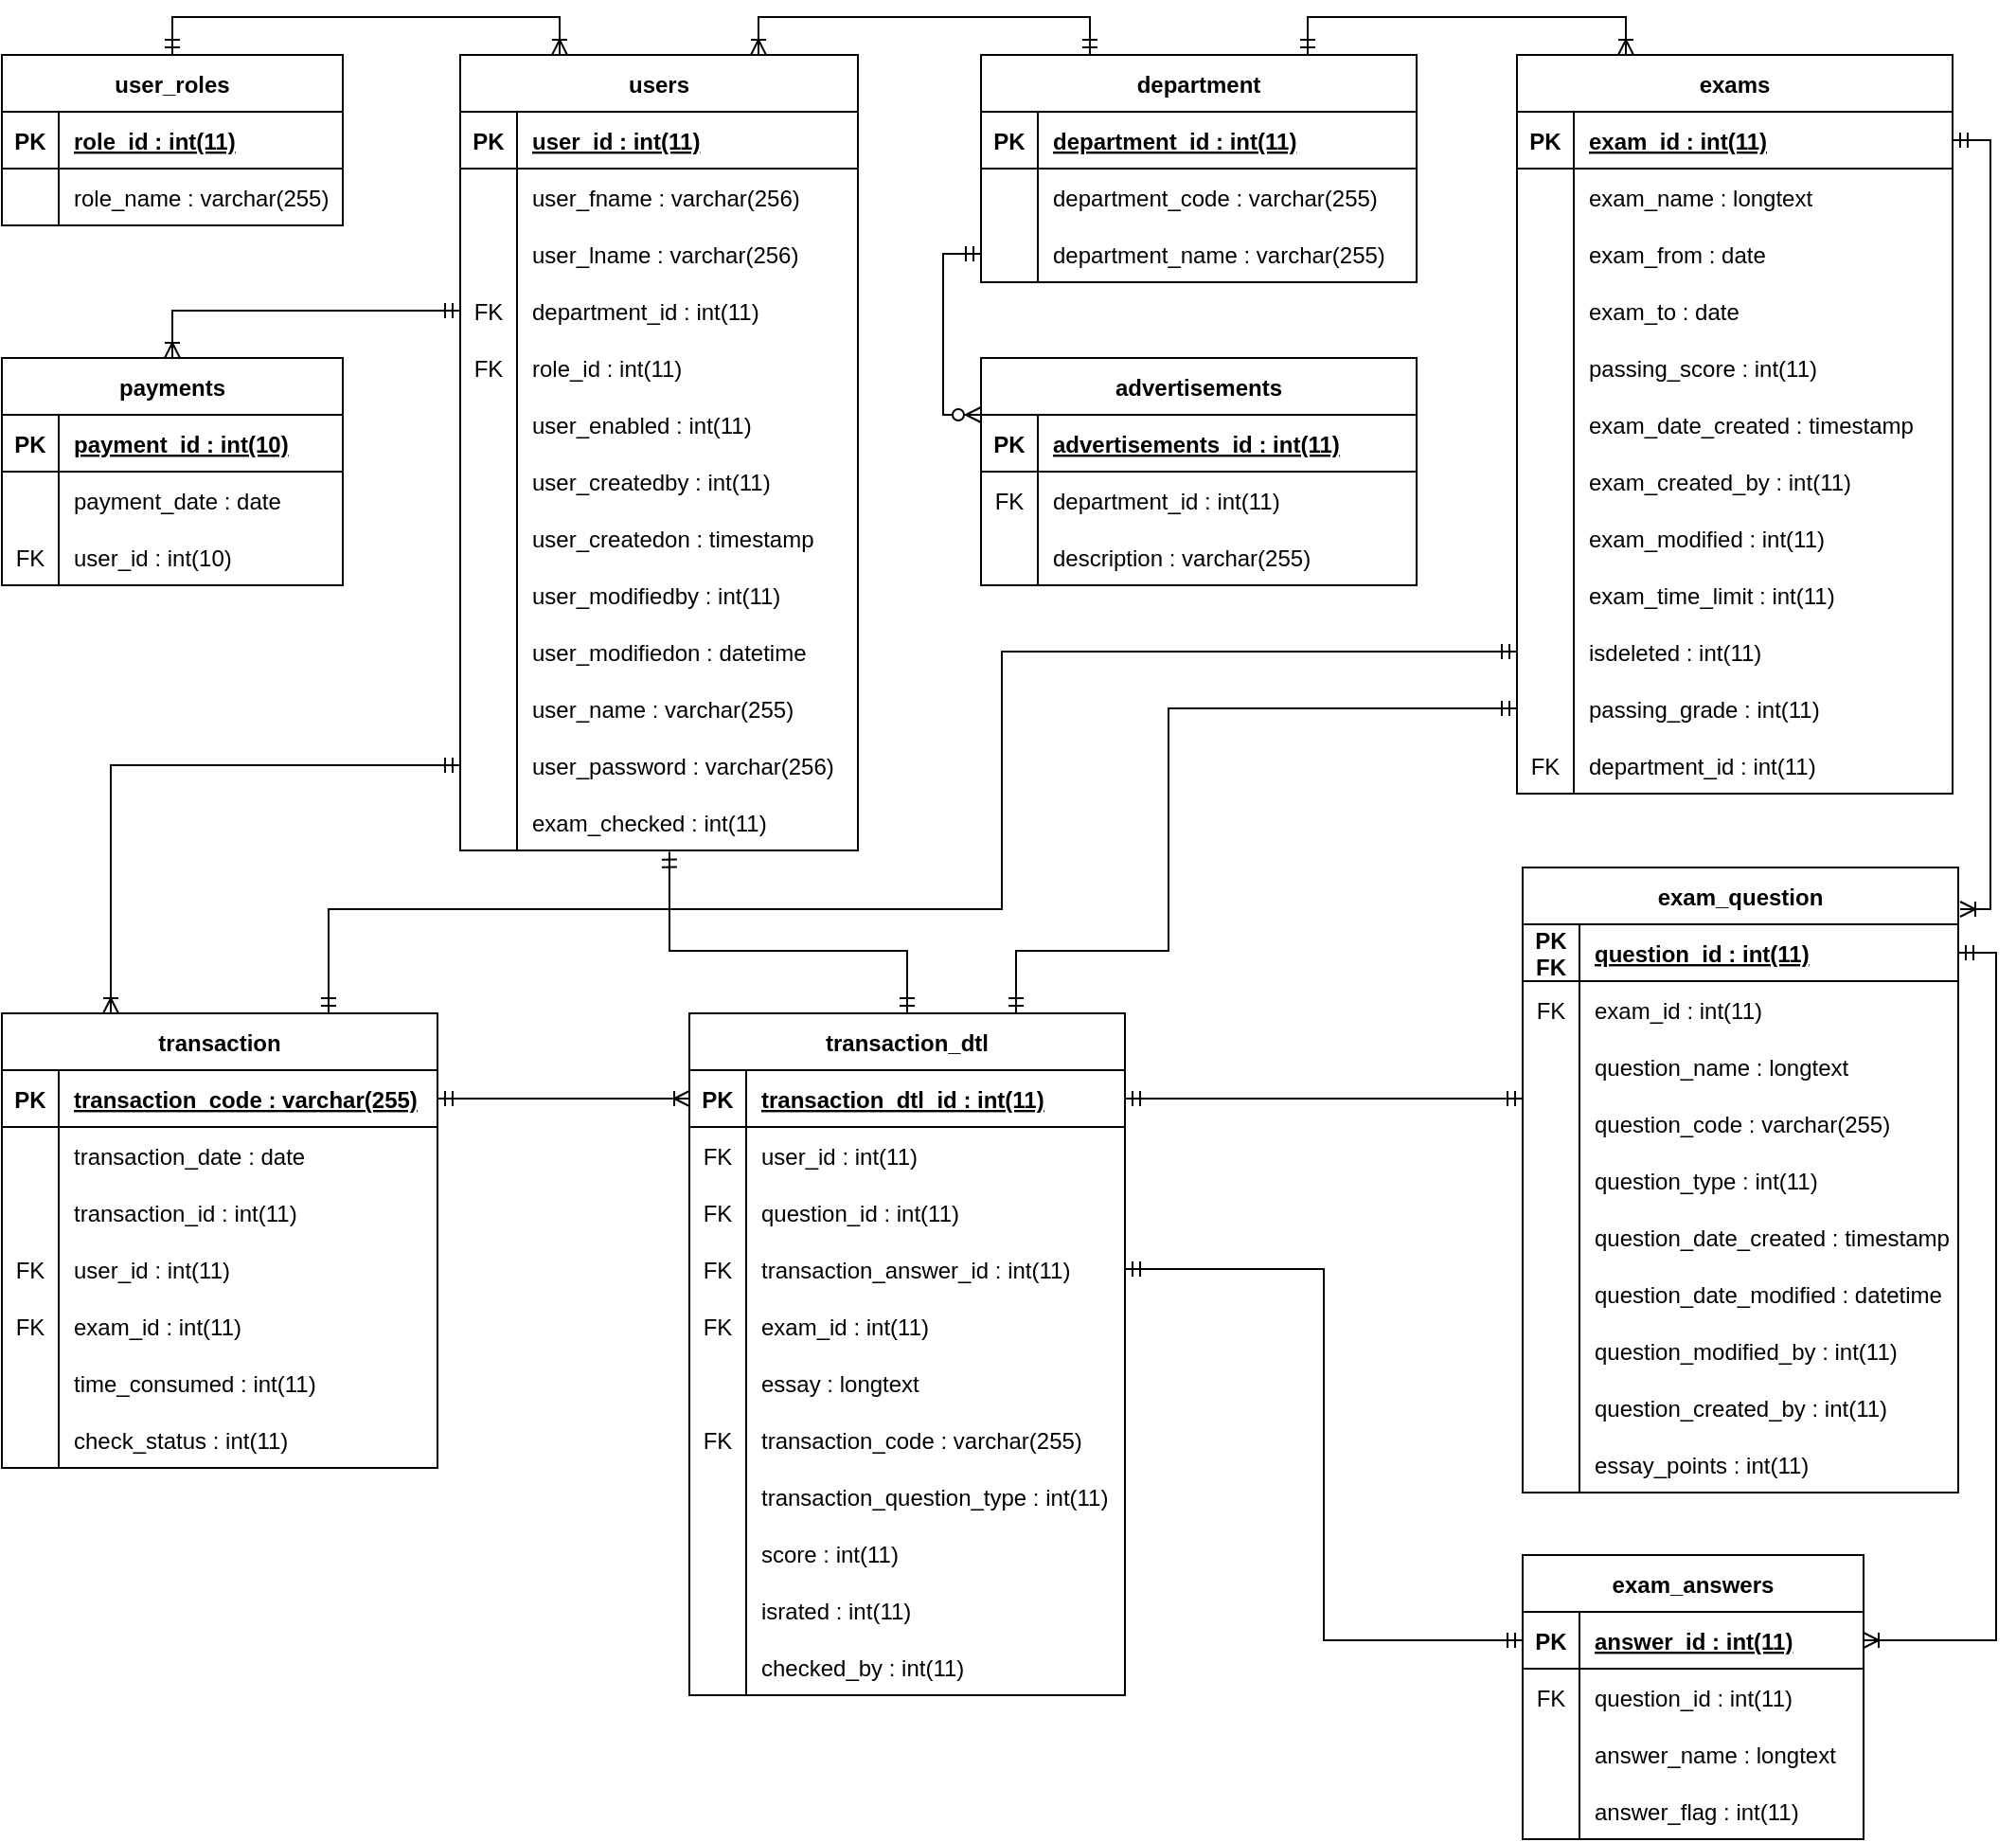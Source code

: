 <mxfile version="13.9.2" type="device" pages="2"><diagram id="R2lEEEUBdFMjLlhIrx00" name="Page-1"><mxGraphModel dx="997" dy="548" grid="1" gridSize="11" guides="1" tooltips="1" connect="1" arrows="1" fold="1" page="0" pageScale="1" pageWidth="1100" pageHeight="1700" background="none" math="0" shadow="0" extFonts="Permanent Marker^https://fonts.googleapis.com/css?family=Permanent+Marker"><root><mxCell id="0"/><mxCell id="1" parent="0"/><mxCell id="mHF7-Y5s3SkRwSTCH9v2-3" style="edgeStyle=orthogonalEdgeStyle;rounded=0;orthogonalLoop=1;jettySize=auto;html=1;exitX=0.5;exitY=0;exitDx=0;exitDy=0;entryX=0.25;entryY=0;entryDx=0;entryDy=0;fontSize=13;endArrow=ERoneToMany;endFill=0;startArrow=ERmandOne;startFill=0;" parent="1" source="ErcHP31EOGKzqtN0lHqo-1" target="ErcHP31EOGKzqtN0lHqo-14" edge="1"><mxGeometry relative="1" as="geometry"/></mxCell><mxCell id="ErcHP31EOGKzqtN0lHqo-1" value="user_roles" style="shape=table;startSize=30;container=1;collapsible=1;childLayout=tableLayout;fixedRows=1;rowLines=0;fontStyle=1;align=center;resizeLast=1;" parent="1" vertex="1"><mxGeometry x="44" y="44" width="180" height="90" as="geometry"/></mxCell><mxCell id="ErcHP31EOGKzqtN0lHqo-2" value="" style="shape=partialRectangle;collapsible=0;dropTarget=0;pointerEvents=0;fillColor=none;top=0;left=0;bottom=1;right=0;points=[[0,0.5],[1,0.5]];portConstraint=eastwest;" parent="ErcHP31EOGKzqtN0lHqo-1" vertex="1"><mxGeometry y="30" width="180" height="30" as="geometry"/></mxCell><mxCell id="ErcHP31EOGKzqtN0lHqo-3" value="PK" style="shape=partialRectangle;connectable=0;fillColor=none;top=0;left=0;bottom=0;right=0;fontStyle=1;overflow=hidden;" parent="ErcHP31EOGKzqtN0lHqo-2" vertex="1"><mxGeometry width="30" height="30" as="geometry"/></mxCell><mxCell id="ErcHP31EOGKzqtN0lHqo-4" value="role_id : int(11)" style="shape=partialRectangle;connectable=0;fillColor=none;top=0;left=0;bottom=0;right=0;align=left;spacingLeft=6;fontStyle=5;overflow=hidden;" parent="ErcHP31EOGKzqtN0lHqo-2" vertex="1"><mxGeometry x="30" width="150" height="30" as="geometry"/></mxCell><mxCell id="ErcHP31EOGKzqtN0lHqo-5" value="" style="shape=partialRectangle;collapsible=0;dropTarget=0;pointerEvents=0;fillColor=none;top=0;left=0;bottom=0;right=0;points=[[0,0.5],[1,0.5]];portConstraint=eastwest;" parent="ErcHP31EOGKzqtN0lHqo-1" vertex="1"><mxGeometry y="60" width="180" height="30" as="geometry"/></mxCell><mxCell id="ErcHP31EOGKzqtN0lHqo-6" value="" style="shape=partialRectangle;connectable=0;fillColor=none;top=0;left=0;bottom=0;right=0;editable=1;overflow=hidden;" parent="ErcHP31EOGKzqtN0lHqo-5" vertex="1"><mxGeometry width="30" height="30" as="geometry"/></mxCell><mxCell id="ErcHP31EOGKzqtN0lHqo-7" value="role_name : varchar(255)" style="shape=partialRectangle;connectable=0;fillColor=none;top=0;left=0;bottom=0;right=0;align=left;spacingLeft=6;overflow=hidden;" parent="ErcHP31EOGKzqtN0lHqo-5" vertex="1"><mxGeometry x="30" width="150" height="30" as="geometry"/></mxCell><mxCell id="mHF7-Y5s3SkRwSTCH9v2-4" style="edgeStyle=orthogonalEdgeStyle;rounded=0;orthogonalLoop=1;jettySize=auto;html=1;exitX=0.75;exitY=0;exitDx=0;exitDy=0;entryX=0.25;entryY=0;entryDx=0;entryDy=0;startArrow=ERoneToMany;startFill=0;endArrow=ERmandOne;endFill=0;fontSize=13;" parent="1" source="ErcHP31EOGKzqtN0lHqo-14" target="ErcHP31EOGKzqtN0lHqo-90" edge="1"><mxGeometry relative="1" as="geometry"/></mxCell><mxCell id="ErcHP31EOGKzqtN0lHqo-14" value="users" style="shape=table;startSize=30;container=1;collapsible=1;childLayout=tableLayout;fixedRows=1;rowLines=0;fontStyle=1;align=center;resizeLast=1;" parent="1" vertex="1"><mxGeometry x="286" y="44" width="210" height="420" as="geometry"/></mxCell><mxCell id="ErcHP31EOGKzqtN0lHqo-15" value="" style="shape=partialRectangle;collapsible=0;dropTarget=0;pointerEvents=0;fillColor=none;top=0;left=0;bottom=1;right=0;points=[[0,0.5],[1,0.5]];portConstraint=eastwest;" parent="ErcHP31EOGKzqtN0lHqo-14" vertex="1"><mxGeometry y="30" width="210" height="30" as="geometry"/></mxCell><mxCell id="ErcHP31EOGKzqtN0lHqo-16" value="PK" style="shape=partialRectangle;connectable=0;fillColor=none;top=0;left=0;bottom=0;right=0;fontStyle=1;overflow=hidden;" parent="ErcHP31EOGKzqtN0lHqo-15" vertex="1"><mxGeometry width="30" height="30" as="geometry"/></mxCell><mxCell id="ErcHP31EOGKzqtN0lHqo-17" value="user_id : int(11)" style="shape=partialRectangle;connectable=0;fillColor=none;top=0;left=0;bottom=0;right=0;align=left;spacingLeft=6;fontStyle=5;overflow=hidden;" parent="ErcHP31EOGKzqtN0lHqo-15" vertex="1"><mxGeometry x="30" width="180" height="30" as="geometry"/></mxCell><mxCell id="ErcHP31EOGKzqtN0lHqo-18" value="" style="shape=partialRectangle;collapsible=0;dropTarget=0;pointerEvents=0;fillColor=none;top=0;left=0;bottom=0;right=0;points=[[0,0.5],[1,0.5]];portConstraint=eastwest;" parent="ErcHP31EOGKzqtN0lHqo-14" vertex="1"><mxGeometry y="60" width="210" height="30" as="geometry"/></mxCell><mxCell id="ErcHP31EOGKzqtN0lHqo-19" value="" style="shape=partialRectangle;connectable=0;fillColor=none;top=0;left=0;bottom=0;right=0;editable=1;overflow=hidden;" parent="ErcHP31EOGKzqtN0lHqo-18" vertex="1"><mxGeometry width="30" height="30" as="geometry"/></mxCell><mxCell id="ErcHP31EOGKzqtN0lHqo-20" value="user_fname : varchar(256)" style="shape=partialRectangle;connectable=0;fillColor=none;top=0;left=0;bottom=0;right=0;align=left;spacingLeft=6;overflow=hidden;" parent="ErcHP31EOGKzqtN0lHqo-18" vertex="1"><mxGeometry x="30" width="180" height="30" as="geometry"/></mxCell><mxCell id="ErcHP31EOGKzqtN0lHqo-109" value="" style="shape=partialRectangle;collapsible=0;dropTarget=0;pointerEvents=0;fillColor=none;top=0;left=0;bottom=0;right=0;points=[[0,0.5],[1,0.5]];portConstraint=eastwest;" parent="ErcHP31EOGKzqtN0lHqo-14" vertex="1"><mxGeometry y="90" width="210" height="30" as="geometry"/></mxCell><mxCell id="ErcHP31EOGKzqtN0lHqo-110" value="" style="shape=partialRectangle;connectable=0;fillColor=none;top=0;left=0;bottom=0;right=0;editable=1;overflow=hidden;" parent="ErcHP31EOGKzqtN0lHqo-109" vertex="1"><mxGeometry width="30" height="30" as="geometry"/></mxCell><mxCell id="ErcHP31EOGKzqtN0lHqo-111" value="user_lname : varchar(256)" style="shape=partialRectangle;connectable=0;fillColor=none;top=0;left=0;bottom=0;right=0;align=left;spacingLeft=6;overflow=hidden;" parent="ErcHP31EOGKzqtN0lHqo-109" vertex="1"><mxGeometry x="30" width="180" height="30" as="geometry"/></mxCell><mxCell id="ErcHP31EOGKzqtN0lHqo-112" value="" style="shape=partialRectangle;collapsible=0;dropTarget=0;pointerEvents=0;fillColor=none;top=0;left=0;bottom=0;right=0;points=[[0,0.5],[1,0.5]];portConstraint=eastwest;" parent="ErcHP31EOGKzqtN0lHqo-14" vertex="1"><mxGeometry y="120" width="210" height="30" as="geometry"/></mxCell><mxCell id="ErcHP31EOGKzqtN0lHqo-113" value="FK" style="shape=partialRectangle;connectable=0;fillColor=none;top=0;left=0;bottom=0;right=0;editable=1;overflow=hidden;" parent="ErcHP31EOGKzqtN0lHqo-112" vertex="1"><mxGeometry width="30" height="30" as="geometry"/></mxCell><mxCell id="ErcHP31EOGKzqtN0lHqo-114" value="department_id : int(11)" style="shape=partialRectangle;connectable=0;fillColor=none;top=0;left=0;bottom=0;right=0;align=left;spacingLeft=6;overflow=hidden;" parent="ErcHP31EOGKzqtN0lHqo-112" vertex="1"><mxGeometry x="30" width="180" height="30" as="geometry"/></mxCell><mxCell id="ErcHP31EOGKzqtN0lHqo-115" value="" style="shape=partialRectangle;collapsible=0;dropTarget=0;pointerEvents=0;fillColor=none;top=0;left=0;bottom=0;right=0;points=[[0,0.5],[1,0.5]];portConstraint=eastwest;" parent="ErcHP31EOGKzqtN0lHqo-14" vertex="1"><mxGeometry y="150" width="210" height="30" as="geometry"/></mxCell><mxCell id="ErcHP31EOGKzqtN0lHqo-116" value="FK" style="shape=partialRectangle;connectable=0;fillColor=none;top=0;left=0;bottom=0;right=0;editable=1;overflow=hidden;" parent="ErcHP31EOGKzqtN0lHqo-115" vertex="1"><mxGeometry width="30" height="30" as="geometry"/></mxCell><mxCell id="ErcHP31EOGKzqtN0lHqo-117" value="role_id : int(11)" style="shape=partialRectangle;connectable=0;fillColor=none;top=0;left=0;bottom=0;right=0;align=left;spacingLeft=6;overflow=hidden;" parent="ErcHP31EOGKzqtN0lHqo-115" vertex="1"><mxGeometry x="30" width="180" height="30" as="geometry"/></mxCell><mxCell id="ErcHP31EOGKzqtN0lHqo-118" value="" style="shape=partialRectangle;collapsible=0;dropTarget=0;pointerEvents=0;fillColor=none;top=0;left=0;bottom=0;right=0;points=[[0,0.5],[1,0.5]];portConstraint=eastwest;" parent="ErcHP31EOGKzqtN0lHqo-14" vertex="1"><mxGeometry y="180" width="210" height="30" as="geometry"/></mxCell><mxCell id="ErcHP31EOGKzqtN0lHqo-119" value="" style="shape=partialRectangle;connectable=0;fillColor=none;top=0;left=0;bottom=0;right=0;editable=1;overflow=hidden;" parent="ErcHP31EOGKzqtN0lHqo-118" vertex="1"><mxGeometry width="30" height="30" as="geometry"/></mxCell><mxCell id="ErcHP31EOGKzqtN0lHqo-120" value="user_enabled : int(11)" style="shape=partialRectangle;connectable=0;fillColor=none;top=0;left=0;bottom=0;right=0;align=left;spacingLeft=6;overflow=hidden;" parent="ErcHP31EOGKzqtN0lHqo-118" vertex="1"><mxGeometry x="30" width="180" height="30" as="geometry"/></mxCell><mxCell id="ErcHP31EOGKzqtN0lHqo-121" value="" style="shape=partialRectangle;collapsible=0;dropTarget=0;pointerEvents=0;fillColor=none;top=0;left=0;bottom=0;right=0;points=[[0,0.5],[1,0.5]];portConstraint=eastwest;" parent="ErcHP31EOGKzqtN0lHqo-14" vertex="1"><mxGeometry y="210" width="210" height="30" as="geometry"/></mxCell><mxCell id="ErcHP31EOGKzqtN0lHqo-122" value="" style="shape=partialRectangle;connectable=0;fillColor=none;top=0;left=0;bottom=0;right=0;editable=1;overflow=hidden;" parent="ErcHP31EOGKzqtN0lHqo-121" vertex="1"><mxGeometry width="30" height="30" as="geometry"/></mxCell><mxCell id="ErcHP31EOGKzqtN0lHqo-123" value="user_createdby : int(11)" style="shape=partialRectangle;connectable=0;fillColor=none;top=0;left=0;bottom=0;right=0;align=left;spacingLeft=6;overflow=hidden;" parent="ErcHP31EOGKzqtN0lHqo-121" vertex="1"><mxGeometry x="30" width="180" height="30" as="geometry"/></mxCell><mxCell id="ErcHP31EOGKzqtN0lHqo-124" value="" style="shape=partialRectangle;collapsible=0;dropTarget=0;pointerEvents=0;fillColor=none;top=0;left=0;bottom=0;right=0;points=[[0,0.5],[1,0.5]];portConstraint=eastwest;" parent="ErcHP31EOGKzqtN0lHqo-14" vertex="1"><mxGeometry y="240" width="210" height="30" as="geometry"/></mxCell><mxCell id="ErcHP31EOGKzqtN0lHqo-125" value="" style="shape=partialRectangle;connectable=0;fillColor=none;top=0;left=0;bottom=0;right=0;editable=1;overflow=hidden;" parent="ErcHP31EOGKzqtN0lHqo-124" vertex="1"><mxGeometry width="30" height="30" as="geometry"/></mxCell><mxCell id="ErcHP31EOGKzqtN0lHqo-126" value="user_createdon : timestamp" style="shape=partialRectangle;connectable=0;fillColor=none;top=0;left=0;bottom=0;right=0;align=left;spacingLeft=6;overflow=hidden;" parent="ErcHP31EOGKzqtN0lHqo-124" vertex="1"><mxGeometry x="30" width="180" height="30" as="geometry"/></mxCell><mxCell id="ErcHP31EOGKzqtN0lHqo-127" value="" style="shape=partialRectangle;collapsible=0;dropTarget=0;pointerEvents=0;fillColor=none;top=0;left=0;bottom=0;right=0;points=[[0,0.5],[1,0.5]];portConstraint=eastwest;" parent="ErcHP31EOGKzqtN0lHqo-14" vertex="1"><mxGeometry y="270" width="210" height="30" as="geometry"/></mxCell><mxCell id="ErcHP31EOGKzqtN0lHqo-128" value="" style="shape=partialRectangle;connectable=0;fillColor=none;top=0;left=0;bottom=0;right=0;editable=1;overflow=hidden;" parent="ErcHP31EOGKzqtN0lHqo-127" vertex="1"><mxGeometry width="30" height="30" as="geometry"/></mxCell><mxCell id="ErcHP31EOGKzqtN0lHqo-129" value="user_modifiedby : int(11)" style="shape=partialRectangle;connectable=0;fillColor=none;top=0;left=0;bottom=0;right=0;align=left;spacingLeft=6;overflow=hidden;" parent="ErcHP31EOGKzqtN0lHqo-127" vertex="1"><mxGeometry x="30" width="180" height="30" as="geometry"/></mxCell><mxCell id="ErcHP31EOGKzqtN0lHqo-130" value="" style="shape=partialRectangle;collapsible=0;dropTarget=0;pointerEvents=0;fillColor=none;top=0;left=0;bottom=0;right=0;points=[[0,0.5],[1,0.5]];portConstraint=eastwest;" parent="ErcHP31EOGKzqtN0lHqo-14" vertex="1"><mxGeometry y="300" width="210" height="30" as="geometry"/></mxCell><mxCell id="ErcHP31EOGKzqtN0lHqo-131" value="" style="shape=partialRectangle;connectable=0;fillColor=none;top=0;left=0;bottom=0;right=0;editable=1;overflow=hidden;" parent="ErcHP31EOGKzqtN0lHqo-130" vertex="1"><mxGeometry width="30" height="30" as="geometry"/></mxCell><mxCell id="ErcHP31EOGKzqtN0lHqo-132" value="user_modifiedon : datetime" style="shape=partialRectangle;connectable=0;fillColor=none;top=0;left=0;bottom=0;right=0;align=left;spacingLeft=6;overflow=hidden;" parent="ErcHP31EOGKzqtN0lHqo-130" vertex="1"><mxGeometry x="30" width="180" height="30" as="geometry"/></mxCell><mxCell id="ErcHP31EOGKzqtN0lHqo-133" value="" style="shape=partialRectangle;collapsible=0;dropTarget=0;pointerEvents=0;fillColor=none;top=0;left=0;bottom=0;right=0;points=[[0,0.5],[1,0.5]];portConstraint=eastwest;" parent="ErcHP31EOGKzqtN0lHqo-14" vertex="1"><mxGeometry y="330" width="210" height="30" as="geometry"/></mxCell><mxCell id="ErcHP31EOGKzqtN0lHqo-134" value="" style="shape=partialRectangle;connectable=0;fillColor=none;top=0;left=0;bottom=0;right=0;editable=1;overflow=hidden;" parent="ErcHP31EOGKzqtN0lHqo-133" vertex="1"><mxGeometry width="30" height="30" as="geometry"/></mxCell><mxCell id="ErcHP31EOGKzqtN0lHqo-135" value="user_name : varchar(255)" style="shape=partialRectangle;connectable=0;fillColor=none;top=0;left=0;bottom=0;right=0;align=left;spacingLeft=6;overflow=hidden;" parent="ErcHP31EOGKzqtN0lHqo-133" vertex="1"><mxGeometry x="30" width="180" height="30" as="geometry"/></mxCell><mxCell id="ErcHP31EOGKzqtN0lHqo-136" value="" style="shape=partialRectangle;collapsible=0;dropTarget=0;pointerEvents=0;fillColor=none;top=0;left=0;bottom=0;right=0;points=[[0,0.5],[1,0.5]];portConstraint=eastwest;" parent="ErcHP31EOGKzqtN0lHqo-14" vertex="1"><mxGeometry y="360" width="210" height="30" as="geometry"/></mxCell><mxCell id="ErcHP31EOGKzqtN0lHqo-137" value="" style="shape=partialRectangle;connectable=0;fillColor=none;top=0;left=0;bottom=0;right=0;editable=1;overflow=hidden;" parent="ErcHP31EOGKzqtN0lHqo-136" vertex="1"><mxGeometry width="30" height="30" as="geometry"/></mxCell><mxCell id="ErcHP31EOGKzqtN0lHqo-138" value="user_password : varchar(256)" style="shape=partialRectangle;connectable=0;fillColor=none;top=0;left=0;bottom=0;right=0;align=left;spacingLeft=6;overflow=hidden;" parent="ErcHP31EOGKzqtN0lHqo-136" vertex="1"><mxGeometry x="30" width="180" height="30" as="geometry"/></mxCell><mxCell id="ErcHP31EOGKzqtN0lHqo-139" value="" style="shape=partialRectangle;collapsible=0;dropTarget=0;pointerEvents=0;fillColor=none;top=0;left=0;bottom=0;right=0;points=[[0,0.5],[1,0.5]];portConstraint=eastwest;" parent="ErcHP31EOGKzqtN0lHqo-14" vertex="1"><mxGeometry y="390" width="210" height="30" as="geometry"/></mxCell><mxCell id="ErcHP31EOGKzqtN0lHqo-140" value="" style="shape=partialRectangle;connectable=0;fillColor=none;top=0;left=0;bottom=0;right=0;editable=1;overflow=hidden;" parent="ErcHP31EOGKzqtN0lHqo-139" vertex="1"><mxGeometry width="30" height="30" as="geometry"/></mxCell><mxCell id="ErcHP31EOGKzqtN0lHqo-141" value="exam_checked : int(11)" style="shape=partialRectangle;connectable=0;fillColor=none;top=0;left=0;bottom=0;right=0;align=left;spacingLeft=6;overflow=hidden;" parent="ErcHP31EOGKzqtN0lHqo-139" vertex="1"><mxGeometry x="30" width="180" height="30" as="geometry"/></mxCell><mxCell id="ErcHP31EOGKzqtN0lHqo-38" value="" style="shape=partialRectangle;collapsible=0;dropTarget=0;pointerEvents=0;fillColor=none;top=0;left=0;bottom=0;right=0;points=[[0,0.5],[1,0.5]];portConstraint=eastwest;" parent="1" vertex="1"><mxGeometry x="254" y="284" width="190" height="30" as="geometry"/></mxCell><mxCell id="ErcHP31EOGKzqtN0lHqo-39" value="" style="shape=partialRectangle;connectable=0;fillColor=none;top=0;left=0;bottom=0;right=0;editable=1;overflow=hidden;" parent="ErcHP31EOGKzqtN0lHqo-38" vertex="1"><mxGeometry width="31.667" height="30" as="geometry"/></mxCell><mxCell id="mHF7-Y5s3SkRwSTCH9v2-5" style="edgeStyle=orthogonalEdgeStyle;rounded=0;orthogonalLoop=1;jettySize=auto;html=1;exitX=0.75;exitY=0;exitDx=0;exitDy=0;entryX=0.25;entryY=0;entryDx=0;entryDy=0;startArrow=ERmandOne;startFill=0;endArrow=ERoneToMany;endFill=0;fontSize=13;" parent="1" source="ErcHP31EOGKzqtN0lHqo-90" target="ErcHP31EOGKzqtN0lHqo-276" edge="1"><mxGeometry relative="1" as="geometry"/></mxCell><mxCell id="ErcHP31EOGKzqtN0lHqo-90" value="department" style="shape=table;startSize=30;container=1;collapsible=1;childLayout=tableLayout;fixedRows=1;rowLines=0;fontStyle=1;align=center;resizeLast=1;" parent="1" vertex="1"><mxGeometry x="561" y="44" width="230" height="120" as="geometry"/></mxCell><mxCell id="ErcHP31EOGKzqtN0lHqo-91" value="" style="shape=partialRectangle;collapsible=0;dropTarget=0;pointerEvents=0;fillColor=none;top=0;left=0;bottom=1;right=0;points=[[0,0.5],[1,0.5]];portConstraint=eastwest;" parent="ErcHP31EOGKzqtN0lHqo-90" vertex="1"><mxGeometry y="30" width="230" height="30" as="geometry"/></mxCell><mxCell id="ErcHP31EOGKzqtN0lHqo-92" value="PK" style="shape=partialRectangle;connectable=0;fillColor=none;top=0;left=0;bottom=0;right=0;fontStyle=1;overflow=hidden;" parent="ErcHP31EOGKzqtN0lHqo-91" vertex="1"><mxGeometry width="30" height="30" as="geometry"/></mxCell><mxCell id="ErcHP31EOGKzqtN0lHqo-93" value="department_id : int(11)" style="shape=partialRectangle;connectable=0;fillColor=none;top=0;left=0;bottom=0;right=0;align=left;spacingLeft=6;fontStyle=5;overflow=hidden;" parent="ErcHP31EOGKzqtN0lHqo-91" vertex="1"><mxGeometry x="30" width="200" height="30" as="geometry"/></mxCell><mxCell id="ErcHP31EOGKzqtN0lHqo-94" value="" style="shape=partialRectangle;collapsible=0;dropTarget=0;pointerEvents=0;fillColor=none;top=0;left=0;bottom=0;right=0;points=[[0,0.5],[1,0.5]];portConstraint=eastwest;" parent="ErcHP31EOGKzqtN0lHqo-90" vertex="1"><mxGeometry y="60" width="230" height="30" as="geometry"/></mxCell><mxCell id="ErcHP31EOGKzqtN0lHqo-95" value="" style="shape=partialRectangle;connectable=0;fillColor=none;top=0;left=0;bottom=0;right=0;editable=1;overflow=hidden;" parent="ErcHP31EOGKzqtN0lHqo-94" vertex="1"><mxGeometry width="30" height="30" as="geometry"/></mxCell><mxCell id="ErcHP31EOGKzqtN0lHqo-96" value="department_code : varchar(255)" style="shape=partialRectangle;connectable=0;fillColor=none;top=0;left=0;bottom=0;right=0;align=left;spacingLeft=6;overflow=hidden;" parent="ErcHP31EOGKzqtN0lHqo-94" vertex="1"><mxGeometry x="30" width="200" height="30" as="geometry"/></mxCell><mxCell id="ErcHP31EOGKzqtN0lHqo-97" value="" style="shape=partialRectangle;collapsible=0;dropTarget=0;pointerEvents=0;fillColor=none;top=0;left=0;bottom=0;right=0;points=[[0,0.5],[1,0.5]];portConstraint=eastwest;" parent="ErcHP31EOGKzqtN0lHqo-90" vertex="1"><mxGeometry y="90" width="230" height="30" as="geometry"/></mxCell><mxCell id="ErcHP31EOGKzqtN0lHqo-98" value="" style="shape=partialRectangle;connectable=0;fillColor=none;top=0;left=0;bottom=0;right=0;editable=1;overflow=hidden;" parent="ErcHP31EOGKzqtN0lHqo-97" vertex="1"><mxGeometry width="30" height="30" as="geometry"/></mxCell><mxCell id="ErcHP31EOGKzqtN0lHqo-99" value="department_name : varchar(255)" style="shape=partialRectangle;connectable=0;fillColor=none;top=0;left=0;bottom=0;right=0;align=left;spacingLeft=6;overflow=hidden;" parent="ErcHP31EOGKzqtN0lHqo-97" vertex="1"><mxGeometry x="30" width="200" height="30" as="geometry"/></mxCell><mxCell id="mHF7-Y5s3SkRwSTCH9v2-6" style="edgeStyle=orthogonalEdgeStyle;rounded=0;orthogonalLoop=1;jettySize=auto;html=1;exitX=0;exitY=0.25;exitDx=0;exitDy=0;entryX=0;entryY=0.5;entryDx=0;entryDy=0;startArrow=ERzeroToMany;startFill=1;endArrow=ERmandOne;endFill=0;fontSize=13;" parent="1" source="ErcHP31EOGKzqtN0lHqo-160" target="ErcHP31EOGKzqtN0lHqo-97" edge="1"><mxGeometry relative="1" as="geometry"/></mxCell><mxCell id="ErcHP31EOGKzqtN0lHqo-160" value="advertisements" style="shape=table;startSize=30;container=1;collapsible=1;childLayout=tableLayout;fixedRows=1;rowLines=0;fontStyle=1;align=center;resizeLast=1;" parent="1" vertex="1"><mxGeometry x="561" y="204" width="230" height="120" as="geometry"/></mxCell><mxCell id="ErcHP31EOGKzqtN0lHqo-161" value="" style="shape=partialRectangle;collapsible=0;dropTarget=0;pointerEvents=0;fillColor=none;top=0;left=0;bottom=1;right=0;points=[[0,0.5],[1,0.5]];portConstraint=eastwest;" parent="ErcHP31EOGKzqtN0lHqo-160" vertex="1"><mxGeometry y="30" width="230" height="30" as="geometry"/></mxCell><mxCell id="ErcHP31EOGKzqtN0lHqo-162" value="PK" style="shape=partialRectangle;connectable=0;fillColor=none;top=0;left=0;bottom=0;right=0;fontStyle=1;overflow=hidden;" parent="ErcHP31EOGKzqtN0lHqo-161" vertex="1"><mxGeometry width="30" height="30" as="geometry"/></mxCell><mxCell id="ErcHP31EOGKzqtN0lHqo-163" value="advertisements_id : int(11)" style="shape=partialRectangle;connectable=0;fillColor=none;top=0;left=0;bottom=0;right=0;align=left;spacingLeft=6;fontStyle=5;overflow=hidden;" parent="ErcHP31EOGKzqtN0lHqo-161" vertex="1"><mxGeometry x="30" width="200" height="30" as="geometry"/></mxCell><mxCell id="ErcHP31EOGKzqtN0lHqo-167" value="" style="shape=partialRectangle;collapsible=0;dropTarget=0;pointerEvents=0;fillColor=none;top=0;left=0;bottom=0;right=0;points=[[0,0.5],[1,0.5]];portConstraint=eastwest;" parent="ErcHP31EOGKzqtN0lHqo-160" vertex="1"><mxGeometry y="60" width="230" height="30" as="geometry"/></mxCell><mxCell id="ErcHP31EOGKzqtN0lHqo-168" value="FK" style="shape=partialRectangle;connectable=0;fillColor=none;top=0;left=0;bottom=0;right=0;editable=1;overflow=hidden;" parent="ErcHP31EOGKzqtN0lHqo-167" vertex="1"><mxGeometry width="30" height="30" as="geometry"/></mxCell><mxCell id="ErcHP31EOGKzqtN0lHqo-169" value="department_id : int(11)" style="shape=partialRectangle;connectable=0;fillColor=none;top=0;left=0;bottom=0;right=0;align=left;spacingLeft=6;overflow=hidden;" parent="ErcHP31EOGKzqtN0lHqo-167" vertex="1"><mxGeometry x="30" width="200" height="30" as="geometry"/></mxCell><mxCell id="ErcHP31EOGKzqtN0lHqo-164" value="" style="shape=partialRectangle;collapsible=0;dropTarget=0;pointerEvents=0;fillColor=none;top=0;left=0;bottom=0;right=0;points=[[0,0.5],[1,0.5]];portConstraint=eastwest;" parent="ErcHP31EOGKzqtN0lHqo-160" vertex="1"><mxGeometry y="90" width="230" height="30" as="geometry"/></mxCell><mxCell id="ErcHP31EOGKzqtN0lHqo-165" value="" style="shape=partialRectangle;connectable=0;fillColor=none;top=0;left=0;bottom=0;right=0;editable=1;overflow=hidden;" parent="ErcHP31EOGKzqtN0lHqo-164" vertex="1"><mxGeometry width="30" height="30" as="geometry"/></mxCell><mxCell id="ErcHP31EOGKzqtN0lHqo-166" value="description : varchar(255)" style="shape=partialRectangle;connectable=0;fillColor=none;top=0;left=0;bottom=0;right=0;align=left;spacingLeft=6;overflow=hidden;" parent="ErcHP31EOGKzqtN0lHqo-164" vertex="1"><mxGeometry x="30" width="200" height="30" as="geometry"/></mxCell><mxCell id="mHF7-Y5s3SkRwSTCH9v2-10" style="edgeStyle=orthogonalEdgeStyle;rounded=0;orthogonalLoop=1;jettySize=auto;html=1;exitX=0.25;exitY=0;exitDx=0;exitDy=0;entryX=0;entryY=0.5;entryDx=0;entryDy=0;startArrow=ERoneToMany;startFill=0;endArrow=ERmandOne;endFill=0;fontSize=13;" parent="1" source="ErcHP31EOGKzqtN0lHqo-170" target="ErcHP31EOGKzqtN0lHqo-136" edge="1"><mxGeometry relative="1" as="geometry"/></mxCell><mxCell id="mHF7-Y5s3SkRwSTCH9v2-11" style="edgeStyle=orthogonalEdgeStyle;rounded=0;orthogonalLoop=1;jettySize=auto;html=1;exitX=0.75;exitY=0;exitDx=0;exitDy=0;entryX=0;entryY=0.5;entryDx=0;entryDy=0;startArrow=ERmandOne;startFill=0;endArrow=ERmandOne;endFill=0;fontSize=13;" parent="1" source="ErcHP31EOGKzqtN0lHqo-170" target="ErcHP31EOGKzqtN0lHqo-304" edge="1"><mxGeometry relative="1" as="geometry"><Array as="points"><mxPoint x="217" y="495"/><mxPoint x="572" y="495"/><mxPoint x="572" y="359"/></Array></mxGeometry></mxCell><mxCell id="ErcHP31EOGKzqtN0lHqo-170" value="transaction" style="shape=table;startSize=30;container=1;collapsible=1;childLayout=tableLayout;fixedRows=1;rowLines=0;fontStyle=1;align=center;resizeLast=1;" parent="1" vertex="1"><mxGeometry x="44" y="550" width="230" height="240" as="geometry"/></mxCell><mxCell id="ErcHP31EOGKzqtN0lHqo-171" value="" style="shape=partialRectangle;collapsible=0;dropTarget=0;pointerEvents=0;fillColor=none;top=0;left=0;bottom=1;right=0;points=[[0,0.5],[1,0.5]];portConstraint=eastwest;" parent="ErcHP31EOGKzqtN0lHqo-170" vertex="1"><mxGeometry y="30" width="230" height="30" as="geometry"/></mxCell><mxCell id="ErcHP31EOGKzqtN0lHqo-172" value="PK" style="shape=partialRectangle;connectable=0;fillColor=none;top=0;left=0;bottom=0;right=0;fontStyle=1;overflow=hidden;" parent="ErcHP31EOGKzqtN0lHqo-171" vertex="1"><mxGeometry width="30" height="30" as="geometry"/></mxCell><mxCell id="ErcHP31EOGKzqtN0lHqo-173" value="transaction_code : varchar(255)" style="shape=partialRectangle;connectable=0;fillColor=none;top=0;left=0;bottom=0;right=0;align=left;spacingLeft=6;fontStyle=5;overflow=hidden;" parent="ErcHP31EOGKzqtN0lHqo-171" vertex="1"><mxGeometry x="30" width="200" height="30" as="geometry"/></mxCell><mxCell id="ErcHP31EOGKzqtN0lHqo-174" value="" style="shape=partialRectangle;collapsible=0;dropTarget=0;pointerEvents=0;fillColor=none;top=0;left=0;bottom=0;right=0;points=[[0,0.5],[1,0.5]];portConstraint=eastwest;" parent="ErcHP31EOGKzqtN0lHqo-170" vertex="1"><mxGeometry y="60" width="230" height="30" as="geometry"/></mxCell><mxCell id="ErcHP31EOGKzqtN0lHqo-175" value="" style="shape=partialRectangle;connectable=0;fillColor=none;top=0;left=0;bottom=0;right=0;editable=1;overflow=hidden;" parent="ErcHP31EOGKzqtN0lHqo-174" vertex="1"><mxGeometry width="30" height="30" as="geometry"/></mxCell><mxCell id="ErcHP31EOGKzqtN0lHqo-176" value="transaction_date : date" style="shape=partialRectangle;connectable=0;fillColor=none;top=0;left=0;bottom=0;right=0;align=left;spacingLeft=6;overflow=hidden;" parent="ErcHP31EOGKzqtN0lHqo-174" vertex="1"><mxGeometry x="30" width="200" height="30" as="geometry"/></mxCell><mxCell id="ErcHP31EOGKzqtN0lHqo-177" value="" style="shape=partialRectangle;collapsible=0;dropTarget=0;pointerEvents=0;fillColor=none;top=0;left=0;bottom=0;right=0;points=[[0,0.5],[1,0.5]];portConstraint=eastwest;" parent="ErcHP31EOGKzqtN0lHqo-170" vertex="1"><mxGeometry y="90" width="230" height="30" as="geometry"/></mxCell><mxCell id="ErcHP31EOGKzqtN0lHqo-178" value="" style="shape=partialRectangle;connectable=0;fillColor=none;top=0;left=0;bottom=0;right=0;editable=1;overflow=hidden;" parent="ErcHP31EOGKzqtN0lHqo-177" vertex="1"><mxGeometry width="30" height="30" as="geometry"/></mxCell><mxCell id="ErcHP31EOGKzqtN0lHqo-179" value="transaction_id : int(11)" style="shape=partialRectangle;connectable=0;fillColor=none;top=0;left=0;bottom=0;right=0;align=left;spacingLeft=6;overflow=hidden;" parent="ErcHP31EOGKzqtN0lHqo-177" vertex="1"><mxGeometry x="30" width="200" height="30" as="geometry"/></mxCell><mxCell id="ErcHP31EOGKzqtN0lHqo-180" value="" style="shape=partialRectangle;collapsible=0;dropTarget=0;pointerEvents=0;fillColor=none;top=0;left=0;bottom=0;right=0;points=[[0,0.5],[1,0.5]];portConstraint=eastwest;" parent="ErcHP31EOGKzqtN0lHqo-170" vertex="1"><mxGeometry y="120" width="230" height="30" as="geometry"/></mxCell><mxCell id="ErcHP31EOGKzqtN0lHqo-181" value="FK" style="shape=partialRectangle;connectable=0;fillColor=none;top=0;left=0;bottom=0;right=0;editable=1;overflow=hidden;" parent="ErcHP31EOGKzqtN0lHqo-180" vertex="1"><mxGeometry width="30" height="30" as="geometry"/></mxCell><mxCell id="ErcHP31EOGKzqtN0lHqo-182" value="user_id : int(11)" style="shape=partialRectangle;connectable=0;fillColor=none;top=0;left=0;bottom=0;right=0;align=left;spacingLeft=6;overflow=hidden;" parent="ErcHP31EOGKzqtN0lHqo-180" vertex="1"><mxGeometry x="30" width="200" height="30" as="geometry"/></mxCell><mxCell id="ErcHP31EOGKzqtN0lHqo-183" value="" style="shape=partialRectangle;collapsible=0;dropTarget=0;pointerEvents=0;fillColor=none;top=0;left=0;bottom=0;right=0;points=[[0,0.5],[1,0.5]];portConstraint=eastwest;" parent="ErcHP31EOGKzqtN0lHqo-170" vertex="1"><mxGeometry y="150" width="230" height="30" as="geometry"/></mxCell><mxCell id="ErcHP31EOGKzqtN0lHqo-184" value="FK" style="shape=partialRectangle;connectable=0;fillColor=none;top=0;left=0;bottom=0;right=0;editable=1;overflow=hidden;" parent="ErcHP31EOGKzqtN0lHqo-183" vertex="1"><mxGeometry width="30" height="30" as="geometry"/></mxCell><mxCell id="ErcHP31EOGKzqtN0lHqo-185" value="exam_id : int(11)" style="shape=partialRectangle;connectable=0;fillColor=none;top=0;left=0;bottom=0;right=0;align=left;spacingLeft=6;overflow=hidden;" parent="ErcHP31EOGKzqtN0lHqo-183" vertex="1"><mxGeometry x="30" width="200" height="30" as="geometry"/></mxCell><mxCell id="ErcHP31EOGKzqtN0lHqo-186" value="" style="shape=partialRectangle;collapsible=0;dropTarget=0;pointerEvents=0;fillColor=none;top=0;left=0;bottom=0;right=0;points=[[0,0.5],[1,0.5]];portConstraint=eastwest;" parent="ErcHP31EOGKzqtN0lHqo-170" vertex="1"><mxGeometry y="180" width="230" height="30" as="geometry"/></mxCell><mxCell id="ErcHP31EOGKzqtN0lHqo-187" value="" style="shape=partialRectangle;connectable=0;fillColor=none;top=0;left=0;bottom=0;right=0;editable=1;overflow=hidden;" parent="ErcHP31EOGKzqtN0lHqo-186" vertex="1"><mxGeometry width="30" height="30" as="geometry"/></mxCell><mxCell id="ErcHP31EOGKzqtN0lHqo-188" value="time_consumed : int(11)" style="shape=partialRectangle;connectable=0;fillColor=none;top=0;left=0;bottom=0;right=0;align=left;spacingLeft=6;overflow=hidden;" parent="ErcHP31EOGKzqtN0lHqo-186" vertex="1"><mxGeometry x="30" width="200" height="30" as="geometry"/></mxCell><mxCell id="ErcHP31EOGKzqtN0lHqo-189" value="" style="shape=partialRectangle;collapsible=0;dropTarget=0;pointerEvents=0;fillColor=none;top=0;left=0;bottom=0;right=0;points=[[0,0.5],[1,0.5]];portConstraint=eastwest;" parent="ErcHP31EOGKzqtN0lHqo-170" vertex="1"><mxGeometry y="210" width="230" height="30" as="geometry"/></mxCell><mxCell id="ErcHP31EOGKzqtN0lHqo-190" value="" style="shape=partialRectangle;connectable=0;fillColor=none;top=0;left=0;bottom=0;right=0;editable=1;overflow=hidden;" parent="ErcHP31EOGKzqtN0lHqo-189" vertex="1"><mxGeometry width="30" height="30" as="geometry"/></mxCell><mxCell id="ErcHP31EOGKzqtN0lHqo-191" value="check_status : int(11)" style="shape=partialRectangle;connectable=0;fillColor=none;top=0;left=0;bottom=0;right=0;align=left;spacingLeft=6;overflow=hidden;" parent="ErcHP31EOGKzqtN0lHqo-189" vertex="1"><mxGeometry x="30" width="200" height="30" as="geometry"/></mxCell><mxCell id="bgougdKKm2Vt2mg5Lb08-1" style="edgeStyle=orthogonalEdgeStyle;rounded=0;orthogonalLoop=1;jettySize=auto;html=1;exitX=0.5;exitY=0;exitDx=0;exitDy=0;entryX=0.526;entryY=1.027;entryDx=0;entryDy=0;entryPerimeter=0;startArrow=ERmandOne;startFill=0;endArrow=ERmandOne;endFill=0;" parent="1" source="ErcHP31EOGKzqtN0lHqo-192" target="ErcHP31EOGKzqtN0lHqo-139" edge="1"><mxGeometry relative="1" as="geometry"><Array as="points"><mxPoint x="522" y="517"/><mxPoint x="397" y="517"/></Array></mxGeometry></mxCell><mxCell id="bgougdKKm2Vt2mg5Lb08-2" style="edgeStyle=orthogonalEdgeStyle;rounded=0;orthogonalLoop=1;jettySize=auto;html=1;exitX=0.75;exitY=0;exitDx=0;exitDy=0;startArrow=ERmandOne;startFill=0;endArrow=ERmandOne;endFill=0;entryX=0;entryY=0.5;entryDx=0;entryDy=0;" parent="1" source="ErcHP31EOGKzqtN0lHqo-192" target="ErcHP31EOGKzqtN0lHqo-307" edge="1"><mxGeometry relative="1" as="geometry"><Array as="points"><mxPoint x="580" y="517"/><mxPoint x="660" y="517"/><mxPoint x="660" y="389"/></Array></mxGeometry></mxCell><mxCell id="ErcHP31EOGKzqtN0lHqo-192" value="transaction_dtl" style="shape=table;startSize=30;container=1;collapsible=1;childLayout=tableLayout;fixedRows=1;rowLines=0;fontStyle=1;align=center;resizeLast=1;" parent="1" vertex="1"><mxGeometry x="407" y="550" width="230" height="360" as="geometry"/></mxCell><mxCell id="ErcHP31EOGKzqtN0lHqo-193" value="" style="shape=partialRectangle;collapsible=0;dropTarget=0;pointerEvents=0;fillColor=none;top=0;left=0;bottom=1;right=0;points=[[0,0.5],[1,0.5]];portConstraint=eastwest;" parent="ErcHP31EOGKzqtN0lHqo-192" vertex="1"><mxGeometry y="30" width="230" height="30" as="geometry"/></mxCell><mxCell id="ErcHP31EOGKzqtN0lHqo-194" value="PK" style="shape=partialRectangle;connectable=0;fillColor=none;top=0;left=0;bottom=0;right=0;fontStyle=1;overflow=hidden;" parent="ErcHP31EOGKzqtN0lHqo-193" vertex="1"><mxGeometry width="30" height="30" as="geometry"/></mxCell><mxCell id="ErcHP31EOGKzqtN0lHqo-195" value="transaction_dtl_id : int(11)" style="shape=partialRectangle;connectable=0;fillColor=none;top=0;left=0;bottom=0;right=0;align=left;spacingLeft=6;fontStyle=5;overflow=hidden;" parent="ErcHP31EOGKzqtN0lHqo-193" vertex="1"><mxGeometry x="30" width="200" height="30" as="geometry"/></mxCell><mxCell id="ErcHP31EOGKzqtN0lHqo-196" value="" style="shape=partialRectangle;collapsible=0;dropTarget=0;pointerEvents=0;fillColor=none;top=0;left=0;bottom=0;right=0;points=[[0,0.5],[1,0.5]];portConstraint=eastwest;" parent="ErcHP31EOGKzqtN0lHqo-192" vertex="1"><mxGeometry y="60" width="230" height="30" as="geometry"/></mxCell><mxCell id="ErcHP31EOGKzqtN0lHqo-197" value="FK" style="shape=partialRectangle;connectable=0;fillColor=none;top=0;left=0;bottom=0;right=0;editable=1;overflow=hidden;" parent="ErcHP31EOGKzqtN0lHqo-196" vertex="1"><mxGeometry width="30" height="30" as="geometry"/></mxCell><mxCell id="ErcHP31EOGKzqtN0lHqo-198" value="user_id : int(11)" style="shape=partialRectangle;connectable=0;fillColor=none;top=0;left=0;bottom=0;right=0;align=left;spacingLeft=6;overflow=hidden;" parent="ErcHP31EOGKzqtN0lHqo-196" vertex="1"><mxGeometry x="30" width="200" height="30" as="geometry"/></mxCell><mxCell id="ErcHP31EOGKzqtN0lHqo-199" value="" style="shape=partialRectangle;collapsible=0;dropTarget=0;pointerEvents=0;fillColor=none;top=0;left=0;bottom=0;right=0;points=[[0,0.5],[1,0.5]];portConstraint=eastwest;" parent="ErcHP31EOGKzqtN0lHqo-192" vertex="1"><mxGeometry y="90" width="230" height="30" as="geometry"/></mxCell><mxCell id="ErcHP31EOGKzqtN0lHqo-200" value="FK" style="shape=partialRectangle;connectable=0;fillColor=none;top=0;left=0;bottom=0;right=0;editable=1;overflow=hidden;" parent="ErcHP31EOGKzqtN0lHqo-199" vertex="1"><mxGeometry width="30" height="30" as="geometry"/></mxCell><mxCell id="ErcHP31EOGKzqtN0lHqo-201" value="question_id : int(11)" style="shape=partialRectangle;connectable=0;fillColor=none;top=0;left=0;bottom=0;right=0;align=left;spacingLeft=6;overflow=hidden;" parent="ErcHP31EOGKzqtN0lHqo-199" vertex="1"><mxGeometry x="30" width="200" height="30" as="geometry"/></mxCell><mxCell id="ErcHP31EOGKzqtN0lHqo-202" value="" style="shape=partialRectangle;collapsible=0;dropTarget=0;pointerEvents=0;fillColor=none;top=0;left=0;bottom=0;right=0;points=[[0,0.5],[1,0.5]];portConstraint=eastwest;" parent="ErcHP31EOGKzqtN0lHqo-192" vertex="1"><mxGeometry y="120" width="230" height="30" as="geometry"/></mxCell><mxCell id="ErcHP31EOGKzqtN0lHqo-203" value="FK" style="shape=partialRectangle;connectable=0;fillColor=none;top=0;left=0;bottom=0;right=0;editable=1;overflow=hidden;" parent="ErcHP31EOGKzqtN0lHqo-202" vertex="1"><mxGeometry width="30" height="30" as="geometry"/></mxCell><mxCell id="ErcHP31EOGKzqtN0lHqo-204" value="transaction_answer_id : int(11)" style="shape=partialRectangle;connectable=0;fillColor=none;top=0;left=0;bottom=0;right=0;align=left;spacingLeft=6;overflow=hidden;" parent="ErcHP31EOGKzqtN0lHqo-202" vertex="1"><mxGeometry x="30" width="200" height="30" as="geometry"/></mxCell><mxCell id="ErcHP31EOGKzqtN0lHqo-205" value="" style="shape=partialRectangle;collapsible=0;dropTarget=0;pointerEvents=0;fillColor=none;top=0;left=0;bottom=0;right=0;points=[[0,0.5],[1,0.5]];portConstraint=eastwest;" parent="ErcHP31EOGKzqtN0lHqo-192" vertex="1"><mxGeometry y="150" width="230" height="30" as="geometry"/></mxCell><mxCell id="ErcHP31EOGKzqtN0lHqo-206" value="FK" style="shape=partialRectangle;connectable=0;fillColor=none;top=0;left=0;bottom=0;right=0;editable=1;overflow=hidden;" parent="ErcHP31EOGKzqtN0lHqo-205" vertex="1"><mxGeometry width="30" height="30" as="geometry"/></mxCell><mxCell id="ErcHP31EOGKzqtN0lHqo-207" value="exam_id : int(11)" style="shape=partialRectangle;connectable=0;fillColor=none;top=0;left=0;bottom=0;right=0;align=left;spacingLeft=6;overflow=hidden;" parent="ErcHP31EOGKzqtN0lHqo-205" vertex="1"><mxGeometry x="30" width="200" height="30" as="geometry"/></mxCell><mxCell id="ErcHP31EOGKzqtN0lHqo-208" value="" style="shape=partialRectangle;collapsible=0;dropTarget=0;pointerEvents=0;fillColor=none;top=0;left=0;bottom=0;right=0;points=[[0,0.5],[1,0.5]];portConstraint=eastwest;" parent="ErcHP31EOGKzqtN0lHqo-192" vertex="1"><mxGeometry y="180" width="230" height="30" as="geometry"/></mxCell><mxCell id="ErcHP31EOGKzqtN0lHqo-209" value="" style="shape=partialRectangle;connectable=0;fillColor=none;top=0;left=0;bottom=0;right=0;editable=1;overflow=hidden;" parent="ErcHP31EOGKzqtN0lHqo-208" vertex="1"><mxGeometry width="30" height="30" as="geometry"/></mxCell><mxCell id="ErcHP31EOGKzqtN0lHqo-210" value="essay : longtext" style="shape=partialRectangle;connectable=0;fillColor=none;top=0;left=0;bottom=0;right=0;align=left;spacingLeft=6;overflow=hidden;" parent="ErcHP31EOGKzqtN0lHqo-208" vertex="1"><mxGeometry x="30" width="200" height="30" as="geometry"/></mxCell><mxCell id="ErcHP31EOGKzqtN0lHqo-211" value="" style="shape=partialRectangle;collapsible=0;dropTarget=0;pointerEvents=0;fillColor=none;top=0;left=0;bottom=0;right=0;points=[[0,0.5],[1,0.5]];portConstraint=eastwest;" parent="ErcHP31EOGKzqtN0lHqo-192" vertex="1"><mxGeometry y="210" width="230" height="30" as="geometry"/></mxCell><mxCell id="ErcHP31EOGKzqtN0lHqo-212" value="FK" style="shape=partialRectangle;connectable=0;fillColor=none;top=0;left=0;bottom=0;right=0;editable=1;overflow=hidden;" parent="ErcHP31EOGKzqtN0lHqo-211" vertex="1"><mxGeometry width="30" height="30" as="geometry"/></mxCell><mxCell id="ErcHP31EOGKzqtN0lHqo-213" value="transaction_code : varchar(255)" style="shape=partialRectangle;connectable=0;fillColor=none;top=0;left=0;bottom=0;right=0;align=left;spacingLeft=6;overflow=hidden;" parent="ErcHP31EOGKzqtN0lHqo-211" vertex="1"><mxGeometry x="30" width="200" height="30" as="geometry"/></mxCell><mxCell id="ErcHP31EOGKzqtN0lHqo-214" value="" style="shape=partialRectangle;collapsible=0;dropTarget=0;pointerEvents=0;fillColor=none;top=0;left=0;bottom=0;right=0;points=[[0,0.5],[1,0.5]];portConstraint=eastwest;" parent="ErcHP31EOGKzqtN0lHqo-192" vertex="1"><mxGeometry y="240" width="230" height="30" as="geometry"/></mxCell><mxCell id="ErcHP31EOGKzqtN0lHqo-215" value="" style="shape=partialRectangle;connectable=0;fillColor=none;top=0;left=0;bottom=0;right=0;editable=1;overflow=hidden;" parent="ErcHP31EOGKzqtN0lHqo-214" vertex="1"><mxGeometry width="30" height="30" as="geometry"/></mxCell><mxCell id="ErcHP31EOGKzqtN0lHqo-216" value="transaction_question_type : int(11)" style="shape=partialRectangle;connectable=0;fillColor=none;top=0;left=0;bottom=0;right=0;align=left;spacingLeft=6;overflow=hidden;" parent="ErcHP31EOGKzqtN0lHqo-214" vertex="1"><mxGeometry x="30" width="200" height="30" as="geometry"/></mxCell><mxCell id="ErcHP31EOGKzqtN0lHqo-217" value="" style="shape=partialRectangle;collapsible=0;dropTarget=0;pointerEvents=0;fillColor=none;top=0;left=0;bottom=0;right=0;points=[[0,0.5],[1,0.5]];portConstraint=eastwest;" parent="ErcHP31EOGKzqtN0lHqo-192" vertex="1"><mxGeometry y="270" width="230" height="30" as="geometry"/></mxCell><mxCell id="ErcHP31EOGKzqtN0lHqo-218" value="" style="shape=partialRectangle;connectable=0;fillColor=none;top=0;left=0;bottom=0;right=0;editable=1;overflow=hidden;" parent="ErcHP31EOGKzqtN0lHqo-217" vertex="1"><mxGeometry width="30" height="30" as="geometry"/></mxCell><mxCell id="ErcHP31EOGKzqtN0lHqo-219" value="score : int(11)" style="shape=partialRectangle;connectable=0;fillColor=none;top=0;left=0;bottom=0;right=0;align=left;spacingLeft=6;overflow=hidden;" parent="ErcHP31EOGKzqtN0lHqo-217" vertex="1"><mxGeometry x="30" width="200" height="30" as="geometry"/></mxCell><mxCell id="ErcHP31EOGKzqtN0lHqo-220" value="" style="shape=partialRectangle;collapsible=0;dropTarget=0;pointerEvents=0;fillColor=none;top=0;left=0;bottom=0;right=0;points=[[0,0.5],[1,0.5]];portConstraint=eastwest;" parent="ErcHP31EOGKzqtN0lHqo-192" vertex="1"><mxGeometry y="300" width="230" height="30" as="geometry"/></mxCell><mxCell id="ErcHP31EOGKzqtN0lHqo-221" value="" style="shape=partialRectangle;connectable=0;fillColor=none;top=0;left=0;bottom=0;right=0;editable=1;overflow=hidden;" parent="ErcHP31EOGKzqtN0lHqo-220" vertex="1"><mxGeometry width="30" height="30" as="geometry"/></mxCell><mxCell id="ErcHP31EOGKzqtN0lHqo-222" value="israted : int(11)" style="shape=partialRectangle;connectable=0;fillColor=none;top=0;left=0;bottom=0;right=0;align=left;spacingLeft=6;overflow=hidden;" parent="ErcHP31EOGKzqtN0lHqo-220" vertex="1"><mxGeometry x="30" width="200" height="30" as="geometry"/></mxCell><mxCell id="ErcHP31EOGKzqtN0lHqo-223" value="" style="shape=partialRectangle;collapsible=0;dropTarget=0;pointerEvents=0;fillColor=none;top=0;left=0;bottom=0;right=0;points=[[0,0.5],[1,0.5]];portConstraint=eastwest;" parent="ErcHP31EOGKzqtN0lHqo-192" vertex="1"><mxGeometry y="330" width="230" height="30" as="geometry"/></mxCell><mxCell id="ErcHP31EOGKzqtN0lHqo-224" value="" style="shape=partialRectangle;connectable=0;fillColor=none;top=0;left=0;bottom=0;right=0;editable=1;overflow=hidden;" parent="ErcHP31EOGKzqtN0lHqo-223" vertex="1"><mxGeometry width="30" height="30" as="geometry"/></mxCell><mxCell id="ErcHP31EOGKzqtN0lHqo-225" value="checked_by : int(11)" style="shape=partialRectangle;connectable=0;fillColor=none;top=0;left=0;bottom=0;right=0;align=left;spacingLeft=6;overflow=hidden;" parent="ErcHP31EOGKzqtN0lHqo-223" vertex="1"><mxGeometry x="30" width="200" height="30" as="geometry"/></mxCell><mxCell id="ErcHP31EOGKzqtN0lHqo-229" value="exam_answers" style="shape=table;startSize=30;container=1;collapsible=1;childLayout=tableLayout;fixedRows=1;rowLines=0;fontStyle=1;align=center;resizeLast=1;" parent="1" vertex="1"><mxGeometry x="847" y="836" width="180" height="150" as="geometry"/></mxCell><mxCell id="ErcHP31EOGKzqtN0lHqo-230" value="" style="shape=partialRectangle;collapsible=0;dropTarget=0;pointerEvents=0;fillColor=none;top=0;left=0;bottom=1;right=0;points=[[0,0.5],[1,0.5]];portConstraint=eastwest;" parent="ErcHP31EOGKzqtN0lHqo-229" vertex="1"><mxGeometry y="30" width="180" height="30" as="geometry"/></mxCell><mxCell id="ErcHP31EOGKzqtN0lHqo-231" value="PK" style="shape=partialRectangle;connectable=0;fillColor=none;top=0;left=0;bottom=0;right=0;fontStyle=1;overflow=hidden;" parent="ErcHP31EOGKzqtN0lHqo-230" vertex="1"><mxGeometry width="30" height="30" as="geometry"/></mxCell><mxCell id="ErcHP31EOGKzqtN0lHqo-232" value="answer_id : int(11)" style="shape=partialRectangle;connectable=0;fillColor=none;top=0;left=0;bottom=0;right=0;align=left;spacingLeft=6;fontStyle=5;overflow=hidden;" parent="ErcHP31EOGKzqtN0lHqo-230" vertex="1"><mxGeometry x="30" width="150" height="30" as="geometry"/></mxCell><mxCell id="ErcHP31EOGKzqtN0lHqo-233" value="" style="shape=partialRectangle;collapsible=0;dropTarget=0;pointerEvents=0;fillColor=none;top=0;left=0;bottom=0;right=0;points=[[0,0.5],[1,0.5]];portConstraint=eastwest;" parent="ErcHP31EOGKzqtN0lHqo-229" vertex="1"><mxGeometry y="60" width="180" height="30" as="geometry"/></mxCell><mxCell id="ErcHP31EOGKzqtN0lHqo-234" value="FK" style="shape=partialRectangle;connectable=0;fillColor=none;top=0;left=0;bottom=0;right=0;editable=1;overflow=hidden;" parent="ErcHP31EOGKzqtN0lHqo-233" vertex="1"><mxGeometry width="30" height="30" as="geometry"/></mxCell><mxCell id="ErcHP31EOGKzqtN0lHqo-235" value="question_id : int(11)" style="shape=partialRectangle;connectable=0;fillColor=none;top=0;left=0;bottom=0;right=0;align=left;spacingLeft=6;overflow=hidden;" parent="ErcHP31EOGKzqtN0lHqo-233" vertex="1"><mxGeometry x="30" width="150" height="30" as="geometry"/></mxCell><mxCell id="ErcHP31EOGKzqtN0lHqo-236" value="" style="shape=partialRectangle;collapsible=0;dropTarget=0;pointerEvents=0;fillColor=none;top=0;left=0;bottom=0;right=0;points=[[0,0.5],[1,0.5]];portConstraint=eastwest;" parent="ErcHP31EOGKzqtN0lHqo-229" vertex="1"><mxGeometry y="90" width="180" height="30" as="geometry"/></mxCell><mxCell id="ErcHP31EOGKzqtN0lHqo-237" value="" style="shape=partialRectangle;connectable=0;fillColor=none;top=0;left=0;bottom=0;right=0;editable=1;overflow=hidden;" parent="ErcHP31EOGKzqtN0lHqo-236" vertex="1"><mxGeometry width="30" height="30" as="geometry"/></mxCell><mxCell id="ErcHP31EOGKzqtN0lHqo-238" value="answer_name : longtext" style="shape=partialRectangle;connectable=0;fillColor=none;top=0;left=0;bottom=0;right=0;align=left;spacingLeft=6;overflow=hidden;" parent="ErcHP31EOGKzqtN0lHqo-236" vertex="1"><mxGeometry x="30" width="150" height="30" as="geometry"/></mxCell><mxCell id="ErcHP31EOGKzqtN0lHqo-326" value="" style="shape=partialRectangle;collapsible=0;dropTarget=0;pointerEvents=0;fillColor=none;top=0;left=0;bottom=0;right=0;points=[[0,0.5],[1,0.5]];portConstraint=eastwest;" parent="ErcHP31EOGKzqtN0lHqo-229" vertex="1"><mxGeometry y="120" width="180" height="30" as="geometry"/></mxCell><mxCell id="ErcHP31EOGKzqtN0lHqo-327" value="" style="shape=partialRectangle;connectable=0;fillColor=none;top=0;left=0;bottom=0;right=0;editable=1;overflow=hidden;" parent="ErcHP31EOGKzqtN0lHqo-326" vertex="1"><mxGeometry width="30" height="30" as="geometry"/></mxCell><mxCell id="ErcHP31EOGKzqtN0lHqo-328" value="answer_flag : int(11)" style="shape=partialRectangle;connectable=0;fillColor=none;top=0;left=0;bottom=0;right=0;align=left;spacingLeft=6;overflow=hidden;" parent="ErcHP31EOGKzqtN0lHqo-326" vertex="1"><mxGeometry x="30" width="150" height="30" as="geometry"/></mxCell><mxCell id="ErcHP31EOGKzqtN0lHqo-239" value="exam_question" style="shape=table;startSize=30;container=1;collapsible=1;childLayout=tableLayout;fixedRows=1;rowLines=0;fontStyle=1;align=center;resizeLast=1;" parent="1" vertex="1"><mxGeometry x="847" y="473" width="230" height="330" as="geometry"/></mxCell><mxCell id="ErcHP31EOGKzqtN0lHqo-240" value="" style="shape=partialRectangle;collapsible=0;dropTarget=0;pointerEvents=0;fillColor=none;top=0;left=0;bottom=1;right=0;points=[[0,0.5],[1,0.5]];portConstraint=eastwest;" parent="ErcHP31EOGKzqtN0lHqo-239" vertex="1"><mxGeometry y="30" width="230" height="30" as="geometry"/></mxCell><mxCell id="ErcHP31EOGKzqtN0lHqo-241" value="PK&#10;FK" style="shape=partialRectangle;connectable=0;fillColor=none;top=0;left=0;bottom=0;right=0;fontStyle=1;overflow=hidden;" parent="ErcHP31EOGKzqtN0lHqo-240" vertex="1"><mxGeometry width="30" height="30" as="geometry"/></mxCell><mxCell id="ErcHP31EOGKzqtN0lHqo-242" value="question_id : int(11)" style="shape=partialRectangle;connectable=0;fillColor=none;top=0;left=0;bottom=0;right=0;align=left;spacingLeft=6;fontStyle=5;overflow=hidden;" parent="ErcHP31EOGKzqtN0lHqo-240" vertex="1"><mxGeometry x="30" width="200" height="30" as="geometry"/></mxCell><mxCell id="ErcHP31EOGKzqtN0lHqo-243" value="" style="shape=partialRectangle;collapsible=0;dropTarget=0;pointerEvents=0;fillColor=none;top=0;left=0;bottom=0;right=0;points=[[0,0.5],[1,0.5]];portConstraint=eastwest;" parent="ErcHP31EOGKzqtN0lHqo-239" vertex="1"><mxGeometry y="60" width="230" height="30" as="geometry"/></mxCell><mxCell id="ErcHP31EOGKzqtN0lHqo-244" value="FK" style="shape=partialRectangle;connectable=0;fillColor=none;top=0;left=0;bottom=0;right=0;editable=1;overflow=hidden;" parent="ErcHP31EOGKzqtN0lHqo-243" vertex="1"><mxGeometry width="30" height="30" as="geometry"/></mxCell><mxCell id="ErcHP31EOGKzqtN0lHqo-245" value="exam_id : int(11)" style="shape=partialRectangle;connectable=0;fillColor=none;top=0;left=0;bottom=0;right=0;align=left;spacingLeft=6;overflow=hidden;" parent="ErcHP31EOGKzqtN0lHqo-243" vertex="1"><mxGeometry x="30" width="200" height="30" as="geometry"/></mxCell><mxCell id="ErcHP31EOGKzqtN0lHqo-246" value="" style="shape=partialRectangle;collapsible=0;dropTarget=0;pointerEvents=0;fillColor=none;top=0;left=0;bottom=0;right=0;points=[[0,0.5],[1,0.5]];portConstraint=eastwest;" parent="ErcHP31EOGKzqtN0lHqo-239" vertex="1"><mxGeometry y="90" width="230" height="30" as="geometry"/></mxCell><mxCell id="ErcHP31EOGKzqtN0lHqo-247" value="" style="shape=partialRectangle;connectable=0;fillColor=none;top=0;left=0;bottom=0;right=0;editable=1;overflow=hidden;" parent="ErcHP31EOGKzqtN0lHqo-246" vertex="1"><mxGeometry width="30" height="30" as="geometry"/></mxCell><mxCell id="ErcHP31EOGKzqtN0lHqo-248" value="question_name : longtext" style="shape=partialRectangle;connectable=0;fillColor=none;top=0;left=0;bottom=0;right=0;align=left;spacingLeft=6;overflow=hidden;" parent="ErcHP31EOGKzqtN0lHqo-246" vertex="1"><mxGeometry x="30" width="200" height="30" as="geometry"/></mxCell><mxCell id="ErcHP31EOGKzqtN0lHqo-249" value="" style="shape=partialRectangle;collapsible=0;dropTarget=0;pointerEvents=0;fillColor=none;top=0;left=0;bottom=0;right=0;points=[[0,0.5],[1,0.5]];portConstraint=eastwest;" parent="ErcHP31EOGKzqtN0lHqo-239" vertex="1"><mxGeometry y="120" width="230" height="30" as="geometry"/></mxCell><mxCell id="ErcHP31EOGKzqtN0lHqo-250" value="" style="shape=partialRectangle;connectable=0;fillColor=none;top=0;left=0;bottom=0;right=0;editable=1;overflow=hidden;" parent="ErcHP31EOGKzqtN0lHqo-249" vertex="1"><mxGeometry width="30" height="30" as="geometry"/></mxCell><mxCell id="ErcHP31EOGKzqtN0lHqo-251" value="question_code : varchar(255)" style="shape=partialRectangle;connectable=0;fillColor=none;top=0;left=0;bottom=0;right=0;align=left;spacingLeft=6;overflow=hidden;" parent="ErcHP31EOGKzqtN0lHqo-249" vertex="1"><mxGeometry x="30" width="200" height="30" as="geometry"/></mxCell><mxCell id="ErcHP31EOGKzqtN0lHqo-252" value="" style="shape=partialRectangle;collapsible=0;dropTarget=0;pointerEvents=0;fillColor=none;top=0;left=0;bottom=0;right=0;points=[[0,0.5],[1,0.5]];portConstraint=eastwest;" parent="ErcHP31EOGKzqtN0lHqo-239" vertex="1"><mxGeometry y="150" width="230" height="30" as="geometry"/></mxCell><mxCell id="ErcHP31EOGKzqtN0lHqo-253" value="" style="shape=partialRectangle;connectable=0;fillColor=none;top=0;left=0;bottom=0;right=0;editable=1;overflow=hidden;" parent="ErcHP31EOGKzqtN0lHqo-252" vertex="1"><mxGeometry width="30" height="30" as="geometry"/></mxCell><mxCell id="ErcHP31EOGKzqtN0lHqo-254" value="question_type : int(11)" style="shape=partialRectangle;connectable=0;fillColor=none;top=0;left=0;bottom=0;right=0;align=left;spacingLeft=6;overflow=hidden;" parent="ErcHP31EOGKzqtN0lHqo-252" vertex="1"><mxGeometry x="30" width="200" height="30" as="geometry"/></mxCell><mxCell id="ErcHP31EOGKzqtN0lHqo-255" value="" style="shape=partialRectangle;collapsible=0;dropTarget=0;pointerEvents=0;fillColor=none;top=0;left=0;bottom=0;right=0;points=[[0,0.5],[1,0.5]];portConstraint=eastwest;" parent="ErcHP31EOGKzqtN0lHqo-239" vertex="1"><mxGeometry y="180" width="230" height="30" as="geometry"/></mxCell><mxCell id="ErcHP31EOGKzqtN0lHqo-256" value="" style="shape=partialRectangle;connectable=0;fillColor=none;top=0;left=0;bottom=0;right=0;editable=1;overflow=hidden;" parent="ErcHP31EOGKzqtN0lHqo-255" vertex="1"><mxGeometry width="30" height="30" as="geometry"/></mxCell><mxCell id="ErcHP31EOGKzqtN0lHqo-257" value="question_date_created : timestamp" style="shape=partialRectangle;connectable=0;fillColor=none;top=0;left=0;bottom=0;right=0;align=left;spacingLeft=6;overflow=hidden;" parent="ErcHP31EOGKzqtN0lHqo-255" vertex="1"><mxGeometry x="30" width="200" height="30" as="geometry"/></mxCell><mxCell id="ErcHP31EOGKzqtN0lHqo-313" value="" style="shape=partialRectangle;collapsible=0;dropTarget=0;pointerEvents=0;fillColor=none;top=0;left=0;bottom=0;right=0;points=[[0,0.5],[1,0.5]];portConstraint=eastwest;" parent="ErcHP31EOGKzqtN0lHqo-239" vertex="1"><mxGeometry y="210" width="230" height="30" as="geometry"/></mxCell><mxCell id="ErcHP31EOGKzqtN0lHqo-314" value="" style="shape=partialRectangle;connectable=0;fillColor=none;top=0;left=0;bottom=0;right=0;editable=1;overflow=hidden;" parent="ErcHP31EOGKzqtN0lHqo-313" vertex="1"><mxGeometry width="30" height="30" as="geometry"/></mxCell><mxCell id="ErcHP31EOGKzqtN0lHqo-315" value="question_date_modified : datetime" style="shape=partialRectangle;connectable=0;fillColor=none;top=0;left=0;bottom=0;right=0;align=left;spacingLeft=6;overflow=hidden;" parent="ErcHP31EOGKzqtN0lHqo-313" vertex="1"><mxGeometry x="30" width="200" height="30" as="geometry"/></mxCell><mxCell id="ErcHP31EOGKzqtN0lHqo-261" value="" style="shape=partialRectangle;collapsible=0;dropTarget=0;pointerEvents=0;fillColor=none;top=0;left=0;bottom=0;right=0;points=[[0,0.5],[1,0.5]];portConstraint=eastwest;" parent="ErcHP31EOGKzqtN0lHqo-239" vertex="1"><mxGeometry y="240" width="230" height="30" as="geometry"/></mxCell><mxCell id="ErcHP31EOGKzqtN0lHqo-262" value="" style="shape=partialRectangle;connectable=0;fillColor=none;top=0;left=0;bottom=0;right=0;editable=1;overflow=hidden;" parent="ErcHP31EOGKzqtN0lHqo-261" vertex="1"><mxGeometry width="30" height="30" as="geometry"/></mxCell><mxCell id="ErcHP31EOGKzqtN0lHqo-263" value="question_modified_by : int(11)" style="shape=partialRectangle;connectable=0;fillColor=none;top=0;left=0;bottom=0;right=0;align=left;spacingLeft=6;overflow=hidden;" parent="ErcHP31EOGKzqtN0lHqo-261" vertex="1"><mxGeometry x="30" width="200" height="30" as="geometry"/></mxCell><mxCell id="ErcHP31EOGKzqtN0lHqo-264" value="" style="shape=partialRectangle;collapsible=0;dropTarget=0;pointerEvents=0;fillColor=none;top=0;left=0;bottom=0;right=0;points=[[0,0.5],[1,0.5]];portConstraint=eastwest;" parent="ErcHP31EOGKzqtN0lHqo-239" vertex="1"><mxGeometry y="270" width="230" height="30" as="geometry"/></mxCell><mxCell id="ErcHP31EOGKzqtN0lHqo-265" value="" style="shape=partialRectangle;connectable=0;fillColor=none;top=0;left=0;bottom=0;right=0;editable=1;overflow=hidden;" parent="ErcHP31EOGKzqtN0lHqo-264" vertex="1"><mxGeometry width="30" height="30" as="geometry"/></mxCell><mxCell id="ErcHP31EOGKzqtN0lHqo-266" value="question_created_by : int(11)" style="shape=partialRectangle;connectable=0;fillColor=none;top=0;left=0;bottom=0;right=0;align=left;spacingLeft=6;overflow=hidden;" parent="ErcHP31EOGKzqtN0lHqo-264" vertex="1"><mxGeometry x="30" width="200" height="30" as="geometry"/></mxCell><mxCell id="ErcHP31EOGKzqtN0lHqo-267" value="" style="shape=partialRectangle;collapsible=0;dropTarget=0;pointerEvents=0;fillColor=none;top=0;left=0;bottom=0;right=0;points=[[0,0.5],[1,0.5]];portConstraint=eastwest;" parent="ErcHP31EOGKzqtN0lHqo-239" vertex="1"><mxGeometry y="300" width="230" height="30" as="geometry"/></mxCell><mxCell id="ErcHP31EOGKzqtN0lHqo-268" value="" style="shape=partialRectangle;connectable=0;fillColor=none;top=0;left=0;bottom=0;right=0;editable=1;overflow=hidden;" parent="ErcHP31EOGKzqtN0lHqo-267" vertex="1"><mxGeometry width="30" height="30" as="geometry"/></mxCell><mxCell id="ErcHP31EOGKzqtN0lHqo-269" value="essay_points : int(11)" style="shape=partialRectangle;connectable=0;fillColor=none;top=0;left=0;bottom=0;right=0;align=left;spacingLeft=6;overflow=hidden;" parent="ErcHP31EOGKzqtN0lHqo-267" vertex="1"><mxGeometry x="30" width="200" height="30" as="geometry"/></mxCell><mxCell id="ErcHP31EOGKzqtN0lHqo-276" value="exams" style="shape=table;startSize=30;container=1;collapsible=1;childLayout=tableLayout;fixedRows=1;rowLines=0;fontStyle=1;align=center;resizeLast=1;" parent="1" vertex="1"><mxGeometry x="844" y="44" width="230" height="390" as="geometry"/></mxCell><mxCell id="ErcHP31EOGKzqtN0lHqo-277" value="" style="shape=partialRectangle;collapsible=0;dropTarget=0;pointerEvents=0;fillColor=none;top=0;left=0;bottom=1;right=0;points=[[0,0.5],[1,0.5]];portConstraint=eastwest;" parent="ErcHP31EOGKzqtN0lHqo-276" vertex="1"><mxGeometry y="30" width="230" height="30" as="geometry"/></mxCell><mxCell id="ErcHP31EOGKzqtN0lHqo-278" value="PK" style="shape=partialRectangle;connectable=0;fillColor=none;top=0;left=0;bottom=0;right=0;fontStyle=1;overflow=hidden;" parent="ErcHP31EOGKzqtN0lHqo-277" vertex="1"><mxGeometry width="30" height="30" as="geometry"/></mxCell><mxCell id="ErcHP31EOGKzqtN0lHqo-279" value="exam_id : int(11)" style="shape=partialRectangle;connectable=0;fillColor=none;top=0;left=0;bottom=0;right=0;align=left;spacingLeft=6;fontStyle=5;overflow=hidden;" parent="ErcHP31EOGKzqtN0lHqo-277" vertex="1"><mxGeometry x="30" width="200" height="30" as="geometry"/></mxCell><mxCell id="ErcHP31EOGKzqtN0lHqo-280" value="" style="shape=partialRectangle;collapsible=0;dropTarget=0;pointerEvents=0;fillColor=none;top=0;left=0;bottom=0;right=0;points=[[0,0.5],[1,0.5]];portConstraint=eastwest;" parent="ErcHP31EOGKzqtN0lHqo-276" vertex="1"><mxGeometry y="60" width="230" height="30" as="geometry"/></mxCell><mxCell id="ErcHP31EOGKzqtN0lHqo-281" value="" style="shape=partialRectangle;connectable=0;fillColor=none;top=0;left=0;bottom=0;right=0;editable=1;overflow=hidden;" parent="ErcHP31EOGKzqtN0lHqo-280" vertex="1"><mxGeometry width="30" height="30" as="geometry"/></mxCell><mxCell id="ErcHP31EOGKzqtN0lHqo-282" value="exam_name : longtext" style="shape=partialRectangle;connectable=0;fillColor=none;top=0;left=0;bottom=0;right=0;align=left;spacingLeft=6;overflow=hidden;" parent="ErcHP31EOGKzqtN0lHqo-280" vertex="1"><mxGeometry x="30" width="200" height="30" as="geometry"/></mxCell><mxCell id="ErcHP31EOGKzqtN0lHqo-283" value="" style="shape=partialRectangle;collapsible=0;dropTarget=0;pointerEvents=0;fillColor=none;top=0;left=0;bottom=0;right=0;points=[[0,0.5],[1,0.5]];portConstraint=eastwest;" parent="ErcHP31EOGKzqtN0lHqo-276" vertex="1"><mxGeometry y="90" width="230" height="30" as="geometry"/></mxCell><mxCell id="ErcHP31EOGKzqtN0lHqo-284" value="" style="shape=partialRectangle;connectable=0;fillColor=none;top=0;left=0;bottom=0;right=0;editable=1;overflow=hidden;" parent="ErcHP31EOGKzqtN0lHqo-283" vertex="1"><mxGeometry width="30" height="30" as="geometry"/></mxCell><mxCell id="ErcHP31EOGKzqtN0lHqo-285" value="exam_from : date" style="shape=partialRectangle;connectable=0;fillColor=none;top=0;left=0;bottom=0;right=0;align=left;spacingLeft=6;overflow=hidden;" parent="ErcHP31EOGKzqtN0lHqo-283" vertex="1"><mxGeometry x="30" width="200" height="30" as="geometry"/></mxCell><mxCell id="ErcHP31EOGKzqtN0lHqo-286" value="" style="shape=partialRectangle;collapsible=0;dropTarget=0;pointerEvents=0;fillColor=none;top=0;left=0;bottom=0;right=0;points=[[0,0.5],[1,0.5]];portConstraint=eastwest;" parent="ErcHP31EOGKzqtN0lHqo-276" vertex="1"><mxGeometry y="120" width="230" height="30" as="geometry"/></mxCell><mxCell id="ErcHP31EOGKzqtN0lHqo-287" value="" style="shape=partialRectangle;connectable=0;fillColor=none;top=0;left=0;bottom=0;right=0;editable=1;overflow=hidden;" parent="ErcHP31EOGKzqtN0lHqo-286" vertex="1"><mxGeometry width="30" height="30" as="geometry"/></mxCell><mxCell id="ErcHP31EOGKzqtN0lHqo-288" value="exam_to : date" style="shape=partialRectangle;connectable=0;fillColor=none;top=0;left=0;bottom=0;right=0;align=left;spacingLeft=6;overflow=hidden;" parent="ErcHP31EOGKzqtN0lHqo-286" vertex="1"><mxGeometry x="30" width="200" height="30" as="geometry"/></mxCell><mxCell id="ErcHP31EOGKzqtN0lHqo-289" value="" style="shape=partialRectangle;collapsible=0;dropTarget=0;pointerEvents=0;fillColor=none;top=0;left=0;bottom=0;right=0;points=[[0,0.5],[1,0.5]];portConstraint=eastwest;" parent="ErcHP31EOGKzqtN0lHqo-276" vertex="1"><mxGeometry y="150" width="230" height="30" as="geometry"/></mxCell><mxCell id="ErcHP31EOGKzqtN0lHqo-290" value="" style="shape=partialRectangle;connectable=0;fillColor=none;top=0;left=0;bottom=0;right=0;editable=1;overflow=hidden;" parent="ErcHP31EOGKzqtN0lHqo-289" vertex="1"><mxGeometry width="30" height="30" as="geometry"/></mxCell><mxCell id="ErcHP31EOGKzqtN0lHqo-291" value="passing_score : int(11)" style="shape=partialRectangle;connectable=0;fillColor=none;top=0;left=0;bottom=0;right=0;align=left;spacingLeft=6;overflow=hidden;" parent="ErcHP31EOGKzqtN0lHqo-289" vertex="1"><mxGeometry x="30" width="200" height="30" as="geometry"/></mxCell><mxCell id="ErcHP31EOGKzqtN0lHqo-292" value="" style="shape=partialRectangle;collapsible=0;dropTarget=0;pointerEvents=0;fillColor=none;top=0;left=0;bottom=0;right=0;points=[[0,0.5],[1,0.5]];portConstraint=eastwest;" parent="ErcHP31EOGKzqtN0lHqo-276" vertex="1"><mxGeometry y="180" width="230" height="30" as="geometry"/></mxCell><mxCell id="ErcHP31EOGKzqtN0lHqo-293" value="" style="shape=partialRectangle;connectable=0;fillColor=none;top=0;left=0;bottom=0;right=0;editable=1;overflow=hidden;" parent="ErcHP31EOGKzqtN0lHqo-292" vertex="1"><mxGeometry width="30" height="30" as="geometry"/></mxCell><mxCell id="ErcHP31EOGKzqtN0lHqo-294" value="exam_date_created : timestamp" style="shape=partialRectangle;connectable=0;fillColor=none;top=0;left=0;bottom=0;right=0;align=left;spacingLeft=6;overflow=hidden;" parent="ErcHP31EOGKzqtN0lHqo-292" vertex="1"><mxGeometry x="30" width="200" height="30" as="geometry"/></mxCell><mxCell id="ErcHP31EOGKzqtN0lHqo-295" value="" style="shape=partialRectangle;collapsible=0;dropTarget=0;pointerEvents=0;fillColor=none;top=0;left=0;bottom=0;right=0;points=[[0,0.5],[1,0.5]];portConstraint=eastwest;" parent="ErcHP31EOGKzqtN0lHqo-276" vertex="1"><mxGeometry y="210" width="230" height="30" as="geometry"/></mxCell><mxCell id="ErcHP31EOGKzqtN0lHqo-296" value="" style="shape=partialRectangle;connectable=0;fillColor=none;top=0;left=0;bottom=0;right=0;editable=1;overflow=hidden;" parent="ErcHP31EOGKzqtN0lHqo-295" vertex="1"><mxGeometry width="30" height="30" as="geometry"/></mxCell><mxCell id="ErcHP31EOGKzqtN0lHqo-297" value="exam_created_by : int(11)" style="shape=partialRectangle;connectable=0;fillColor=none;top=0;left=0;bottom=0;right=0;align=left;spacingLeft=6;overflow=hidden;" parent="ErcHP31EOGKzqtN0lHqo-295" vertex="1"><mxGeometry x="30" width="200" height="30" as="geometry"/></mxCell><mxCell id="ErcHP31EOGKzqtN0lHqo-298" value="" style="shape=partialRectangle;collapsible=0;dropTarget=0;pointerEvents=0;fillColor=none;top=0;left=0;bottom=0;right=0;points=[[0,0.5],[1,0.5]];portConstraint=eastwest;" parent="ErcHP31EOGKzqtN0lHqo-276" vertex="1"><mxGeometry y="240" width="230" height="30" as="geometry"/></mxCell><mxCell id="ErcHP31EOGKzqtN0lHqo-299" value="" style="shape=partialRectangle;connectable=0;fillColor=none;top=0;left=0;bottom=0;right=0;editable=1;overflow=hidden;" parent="ErcHP31EOGKzqtN0lHqo-298" vertex="1"><mxGeometry width="30" height="30" as="geometry"/></mxCell><mxCell id="ErcHP31EOGKzqtN0lHqo-300" value="exam_modified : int(11)" style="shape=partialRectangle;connectable=0;fillColor=none;top=0;left=0;bottom=0;right=0;align=left;spacingLeft=6;overflow=hidden;" parent="ErcHP31EOGKzqtN0lHqo-298" vertex="1"><mxGeometry x="30" width="200" height="30" as="geometry"/></mxCell><mxCell id="ErcHP31EOGKzqtN0lHqo-301" value="" style="shape=partialRectangle;collapsible=0;dropTarget=0;pointerEvents=0;fillColor=none;top=0;left=0;bottom=0;right=0;points=[[0,0.5],[1,0.5]];portConstraint=eastwest;" parent="ErcHP31EOGKzqtN0lHqo-276" vertex="1"><mxGeometry y="270" width="230" height="30" as="geometry"/></mxCell><mxCell id="ErcHP31EOGKzqtN0lHqo-302" value="" style="shape=partialRectangle;connectable=0;fillColor=none;top=0;left=0;bottom=0;right=0;editable=1;overflow=hidden;" parent="ErcHP31EOGKzqtN0lHqo-301" vertex="1"><mxGeometry width="30" height="30" as="geometry"/></mxCell><mxCell id="ErcHP31EOGKzqtN0lHqo-303" value="exam_time_limit : int(11)" style="shape=partialRectangle;connectable=0;fillColor=none;top=0;left=0;bottom=0;right=0;align=left;spacingLeft=6;overflow=hidden;" parent="ErcHP31EOGKzqtN0lHqo-301" vertex="1"><mxGeometry x="30" width="200" height="30" as="geometry"/></mxCell><mxCell id="ErcHP31EOGKzqtN0lHqo-304" value="" style="shape=partialRectangle;collapsible=0;dropTarget=0;pointerEvents=0;fillColor=none;top=0;left=0;bottom=0;right=0;points=[[0,0.5],[1,0.5]];portConstraint=eastwest;" parent="ErcHP31EOGKzqtN0lHqo-276" vertex="1"><mxGeometry y="300" width="230" height="30" as="geometry"/></mxCell><mxCell id="ErcHP31EOGKzqtN0lHqo-305" value="" style="shape=partialRectangle;connectable=0;fillColor=none;top=0;left=0;bottom=0;right=0;editable=1;overflow=hidden;" parent="ErcHP31EOGKzqtN0lHqo-304" vertex="1"><mxGeometry width="30" height="30" as="geometry"/></mxCell><mxCell id="ErcHP31EOGKzqtN0lHqo-306" value="isdeleted : int(11)" style="shape=partialRectangle;connectable=0;fillColor=none;top=0;left=0;bottom=0;right=0;align=left;spacingLeft=6;overflow=hidden;" parent="ErcHP31EOGKzqtN0lHqo-304" vertex="1"><mxGeometry x="30" width="200" height="30" as="geometry"/></mxCell><mxCell id="ErcHP31EOGKzqtN0lHqo-307" value="" style="shape=partialRectangle;collapsible=0;dropTarget=0;pointerEvents=0;fillColor=none;top=0;left=0;bottom=0;right=0;points=[[0,0.5],[1,0.5]];portConstraint=eastwest;" parent="ErcHP31EOGKzqtN0lHqo-276" vertex="1"><mxGeometry y="330" width="230" height="30" as="geometry"/></mxCell><mxCell id="ErcHP31EOGKzqtN0lHqo-308" value="" style="shape=partialRectangle;connectable=0;fillColor=none;top=0;left=0;bottom=0;right=0;editable=1;overflow=hidden;" parent="ErcHP31EOGKzqtN0lHqo-307" vertex="1"><mxGeometry width="30" height="30" as="geometry"/></mxCell><mxCell id="ErcHP31EOGKzqtN0lHqo-309" value="passing_grade : int(11)" style="shape=partialRectangle;connectable=0;fillColor=none;top=0;left=0;bottom=0;right=0;align=left;spacingLeft=6;overflow=hidden;" parent="ErcHP31EOGKzqtN0lHqo-307" vertex="1"><mxGeometry x="30" width="200" height="30" as="geometry"/></mxCell><mxCell id="ErcHP31EOGKzqtN0lHqo-310" value="" style="shape=partialRectangle;collapsible=0;dropTarget=0;pointerEvents=0;fillColor=none;top=0;left=0;bottom=0;right=0;points=[[0,0.5],[1,0.5]];portConstraint=eastwest;" parent="ErcHP31EOGKzqtN0lHqo-276" vertex="1"><mxGeometry y="360" width="230" height="30" as="geometry"/></mxCell><mxCell id="ErcHP31EOGKzqtN0lHqo-311" value="FK" style="shape=partialRectangle;connectable=0;fillColor=none;top=0;left=0;bottom=0;right=0;editable=1;overflow=hidden;" parent="ErcHP31EOGKzqtN0lHqo-310" vertex="1"><mxGeometry width="30" height="30" as="geometry"/></mxCell><mxCell id="ErcHP31EOGKzqtN0lHqo-312" value="department_id : int(11)" style="shape=partialRectangle;connectable=0;fillColor=none;top=0;left=0;bottom=0;right=0;align=left;spacingLeft=6;overflow=hidden;" parent="ErcHP31EOGKzqtN0lHqo-310" vertex="1"><mxGeometry x="30" width="200" height="30" as="geometry"/></mxCell><mxCell id="mHF7-Y5s3SkRwSTCH9v2-7" style="edgeStyle=orthogonalEdgeStyle;rounded=0;orthogonalLoop=1;jettySize=auto;html=1;exitX=0.5;exitY=0;exitDx=0;exitDy=0;entryX=0;entryY=0.5;entryDx=0;entryDy=0;startArrow=ERoneToMany;startFill=0;endArrow=ERmandOne;endFill=0;fontSize=13;" parent="1" source="ErcHP31EOGKzqtN0lHqo-316" target="ErcHP31EOGKzqtN0lHqo-112" edge="1"><mxGeometry relative="1" as="geometry"/></mxCell><mxCell id="ErcHP31EOGKzqtN0lHqo-316" value="payments" style="shape=table;startSize=30;container=1;collapsible=1;childLayout=tableLayout;fixedRows=1;rowLines=0;fontStyle=1;align=center;resizeLast=1;" parent="1" vertex="1"><mxGeometry x="44" y="204" width="180" height="120" as="geometry"/></mxCell><mxCell id="ErcHP31EOGKzqtN0lHqo-317" value="" style="shape=partialRectangle;collapsible=0;dropTarget=0;pointerEvents=0;fillColor=none;top=0;left=0;bottom=1;right=0;points=[[0,0.5],[1,0.5]];portConstraint=eastwest;" parent="ErcHP31EOGKzqtN0lHqo-316" vertex="1"><mxGeometry y="30" width="180" height="30" as="geometry"/></mxCell><mxCell id="ErcHP31EOGKzqtN0lHqo-318" value="PK" style="shape=partialRectangle;connectable=0;fillColor=none;top=0;left=0;bottom=0;right=0;fontStyle=1;overflow=hidden;" parent="ErcHP31EOGKzqtN0lHqo-317" vertex="1"><mxGeometry width="30" height="30" as="geometry"/></mxCell><mxCell id="ErcHP31EOGKzqtN0lHqo-319" value="payment_id : int(10)" style="shape=partialRectangle;connectable=0;fillColor=none;top=0;left=0;bottom=0;right=0;align=left;spacingLeft=6;fontStyle=5;overflow=hidden;" parent="ErcHP31EOGKzqtN0lHqo-317" vertex="1"><mxGeometry x="30" width="150" height="30" as="geometry"/></mxCell><mxCell id="ErcHP31EOGKzqtN0lHqo-320" value="" style="shape=partialRectangle;collapsible=0;dropTarget=0;pointerEvents=0;fillColor=none;top=0;left=0;bottom=0;right=0;points=[[0,0.5],[1,0.5]];portConstraint=eastwest;" parent="ErcHP31EOGKzqtN0lHqo-316" vertex="1"><mxGeometry y="60" width="180" height="30" as="geometry"/></mxCell><mxCell id="ErcHP31EOGKzqtN0lHqo-321" value="" style="shape=partialRectangle;connectable=0;fillColor=none;top=0;left=0;bottom=0;right=0;editable=1;overflow=hidden;" parent="ErcHP31EOGKzqtN0lHqo-320" vertex="1"><mxGeometry width="30" height="30" as="geometry"/></mxCell><mxCell id="ErcHP31EOGKzqtN0lHqo-322" value="payment_date : date" style="shape=partialRectangle;connectable=0;fillColor=none;top=0;left=0;bottom=0;right=0;align=left;spacingLeft=6;overflow=hidden;" parent="ErcHP31EOGKzqtN0lHqo-320" vertex="1"><mxGeometry x="30" width="150" height="30" as="geometry"/></mxCell><mxCell id="ErcHP31EOGKzqtN0lHqo-323" value="" style="shape=partialRectangle;collapsible=0;dropTarget=0;pointerEvents=0;fillColor=none;top=0;left=0;bottom=0;right=0;points=[[0,0.5],[1,0.5]];portConstraint=eastwest;" parent="ErcHP31EOGKzqtN0lHqo-316" vertex="1"><mxGeometry y="90" width="180" height="30" as="geometry"/></mxCell><mxCell id="ErcHP31EOGKzqtN0lHqo-324" value="FK" style="shape=partialRectangle;connectable=0;fillColor=none;top=0;left=0;bottom=0;right=0;editable=1;overflow=hidden;" parent="ErcHP31EOGKzqtN0lHqo-323" vertex="1"><mxGeometry width="30" height="30" as="geometry"/></mxCell><mxCell id="ErcHP31EOGKzqtN0lHqo-325" value="user_id : int(10)" style="shape=partialRectangle;connectable=0;fillColor=none;top=0;left=0;bottom=0;right=0;align=left;spacingLeft=6;overflow=hidden;" parent="ErcHP31EOGKzqtN0lHqo-323" vertex="1"><mxGeometry x="30" width="150" height="30" as="geometry"/></mxCell><mxCell id="mHF7-Y5s3SkRwSTCH9v2-8" style="edgeStyle=orthogonalEdgeStyle;rounded=0;orthogonalLoop=1;jettySize=auto;html=1;entryX=1;entryY=0.5;entryDx=0;entryDy=0;startArrow=ERoneToMany;startFill=0;endArrow=ERmandOne;endFill=0;fontSize=13;" parent="1" target="ErcHP31EOGKzqtN0lHqo-277" edge="1"><mxGeometry relative="1" as="geometry"><mxPoint x="1078" y="495" as="sourcePoint"/><Array as="points"><mxPoint x="1094" y="495"/><mxPoint x="1094" y="89"/></Array></mxGeometry></mxCell><mxCell id="mHF7-Y5s3SkRwSTCH9v2-9" style="edgeStyle=orthogonalEdgeStyle;rounded=0;orthogonalLoop=1;jettySize=auto;html=1;exitX=1;exitY=0.5;exitDx=0;exitDy=0;entryX=1;entryY=0.5;entryDx=0;entryDy=0;startArrow=ERoneToMany;startFill=0;endArrow=ERmandOne;endFill=0;fontSize=13;" parent="1" source="ErcHP31EOGKzqtN0lHqo-230" target="ErcHP31EOGKzqtN0lHqo-240" edge="1"><mxGeometry relative="1" as="geometry"/></mxCell><mxCell id="mHF7-Y5s3SkRwSTCH9v2-13" style="edgeStyle=orthogonalEdgeStyle;rounded=0;orthogonalLoop=1;jettySize=auto;html=1;exitX=0;exitY=0.5;exitDx=0;exitDy=0;entryX=1;entryY=0.5;entryDx=0;entryDy=0;startArrow=ERoneToMany;startFill=0;endArrow=ERmandOne;endFill=0;fontSize=13;" parent="1" source="ErcHP31EOGKzqtN0lHqo-193" target="ErcHP31EOGKzqtN0lHqo-171" edge="1"><mxGeometry relative="1" as="geometry"/></mxCell><mxCell id="mHF7-Y5s3SkRwSTCH9v2-14" style="edgeStyle=orthogonalEdgeStyle;rounded=0;orthogonalLoop=1;jettySize=auto;html=1;exitX=1;exitY=0.5;exitDx=0;exitDy=0;entryX=0;entryY=0.067;entryDx=0;entryDy=0;startArrow=ERmandOne;startFill=0;endArrow=ERmandOne;endFill=0;fontSize=13;entryPerimeter=0;" parent="1" source="ErcHP31EOGKzqtN0lHqo-193" target="ErcHP31EOGKzqtN0lHqo-249" edge="1"><mxGeometry relative="1" as="geometry"/></mxCell><mxCell id="bgougdKKm2Vt2mg5Lb08-3" style="edgeStyle=orthogonalEdgeStyle;rounded=0;orthogonalLoop=1;jettySize=auto;html=1;exitX=1;exitY=0.5;exitDx=0;exitDy=0;entryX=0;entryY=0.5;entryDx=0;entryDy=0;startArrow=ERmandOne;startFill=0;endArrow=ERmandOne;endFill=0;" parent="1" source="ErcHP31EOGKzqtN0lHqo-202" target="ErcHP31EOGKzqtN0lHqo-230" edge="1"><mxGeometry relative="1" as="geometry"/></mxCell></root></mxGraphModel></diagram><diagram id="c5zhOsie58RW8X_G0kEP" name="Page-2"><mxGraphModel dx="997" dy="548" grid="1" gridSize="10" guides="1" tooltips="1" connect="1" arrows="1" fold="1" page="1" pageScale="1" pageWidth="827" pageHeight="1169" math="0" shadow="0">&#xa;      <root>&#xa;        <mxCell id="PclcY3saPbfVotw4EX44-0"/>&#xa;        <mxCell id="PclcY3saPbfVotw4EX44-1" parent="PclcY3saPbfVotw4EX44-0"/>&#xa;      </root>&#xa;    </mxGraphModel></diagram></mxfile>